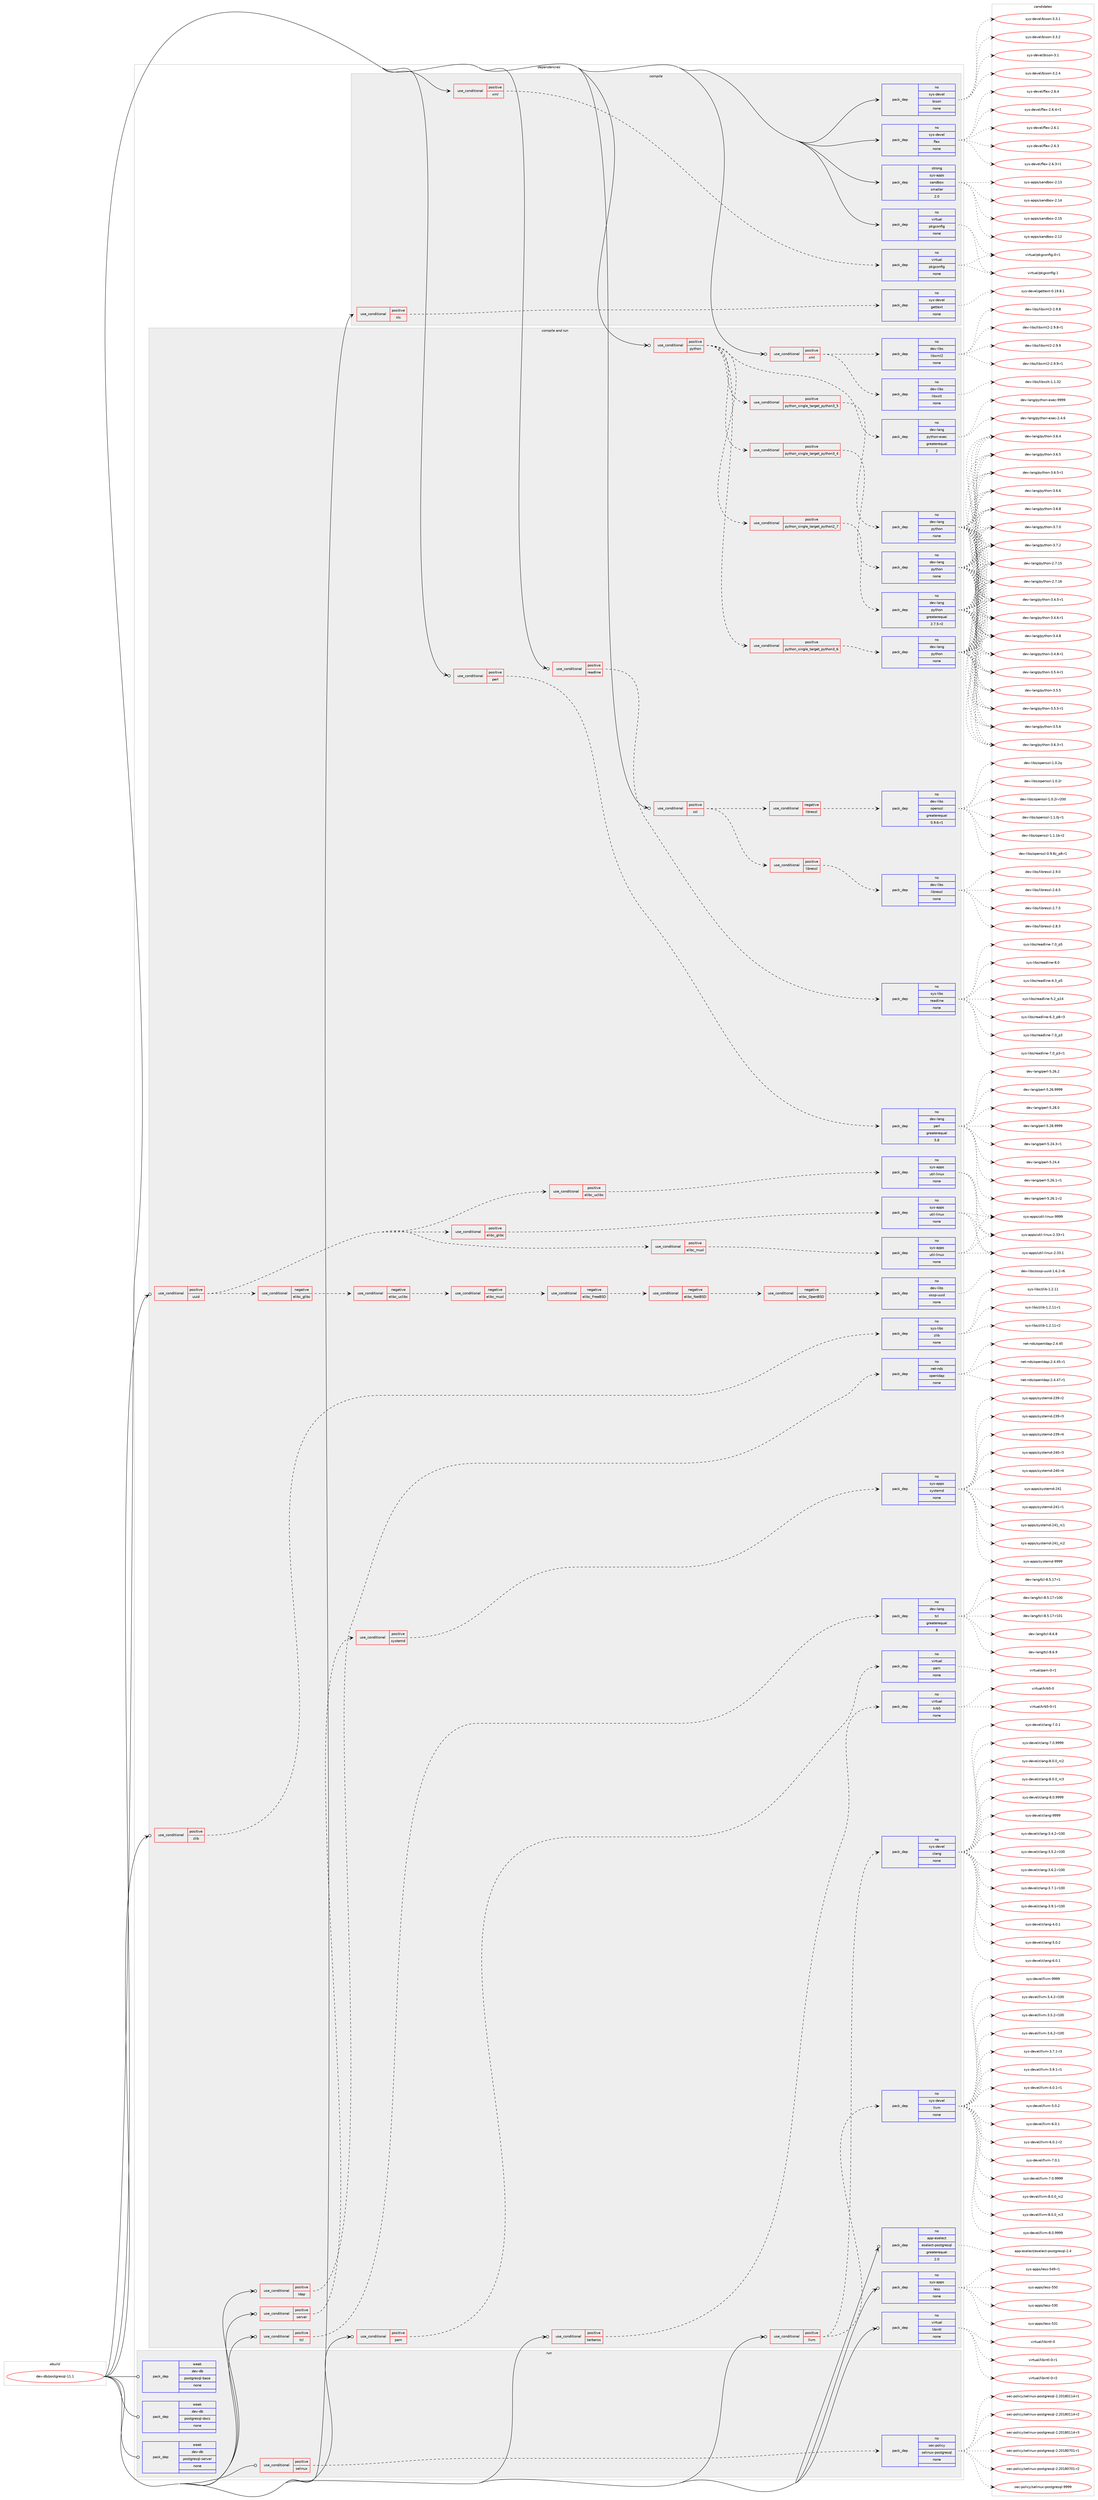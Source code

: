 digraph prolog {

# *************
# Graph options
# *************

newrank=true;
concentrate=true;
compound=true;
graph [rankdir=LR,fontname=Helvetica,fontsize=10,ranksep=1.5];#, ranksep=2.5, nodesep=0.2];
edge  [arrowhead=vee];
node  [fontname=Helvetica,fontsize=10];

# **********
# The ebuild
# **********

subgraph cluster_leftcol {
color=gray;
rank=same;
label=<<i>ebuild</i>>;
id [label="dev-db/postgresql-11.1", color=red, width=4, href="../dev-db/postgresql-11.1.svg"];
}

# ****************
# The dependencies
# ****************

subgraph cluster_midcol {
color=gray;
label=<<i>dependencies</i>>;
subgraph cluster_compile {
fillcolor="#eeeeee";
style=filled;
label=<<i>compile</i>>;
subgraph cond357712 {
dependency1321971 [label=<<TABLE BORDER="0" CELLBORDER="1" CELLSPACING="0" CELLPADDING="4"><TR><TD ROWSPAN="3" CELLPADDING="10">use_conditional</TD></TR><TR><TD>positive</TD></TR><TR><TD>nls</TD></TR></TABLE>>, shape=none, color=red];
subgraph pack943290 {
dependency1321972 [label=<<TABLE BORDER="0" CELLBORDER="1" CELLSPACING="0" CELLPADDING="4" WIDTH="220"><TR><TD ROWSPAN="6" CELLPADDING="30">pack_dep</TD></TR><TR><TD WIDTH="110">no</TD></TR><TR><TD>sys-devel</TD></TR><TR><TD>gettext</TD></TR><TR><TD>none</TD></TR><TR><TD></TD></TR></TABLE>>, shape=none, color=blue];
}
dependency1321971:e -> dependency1321972:w [weight=20,style="dashed",arrowhead="vee"];
}
id:e -> dependency1321971:w [weight=20,style="solid",arrowhead="vee"];
subgraph cond357713 {
dependency1321973 [label=<<TABLE BORDER="0" CELLBORDER="1" CELLSPACING="0" CELLPADDING="4"><TR><TD ROWSPAN="3" CELLPADDING="10">use_conditional</TD></TR><TR><TD>positive</TD></TR><TR><TD>xml</TD></TR></TABLE>>, shape=none, color=red];
subgraph pack943291 {
dependency1321974 [label=<<TABLE BORDER="0" CELLBORDER="1" CELLSPACING="0" CELLPADDING="4" WIDTH="220"><TR><TD ROWSPAN="6" CELLPADDING="30">pack_dep</TD></TR><TR><TD WIDTH="110">no</TD></TR><TR><TD>virtual</TD></TR><TR><TD>pkgconfig</TD></TR><TR><TD>none</TD></TR><TR><TD></TD></TR></TABLE>>, shape=none, color=blue];
}
dependency1321973:e -> dependency1321974:w [weight=20,style="dashed",arrowhead="vee"];
}
id:e -> dependency1321973:w [weight=20,style="solid",arrowhead="vee"];
subgraph pack943292 {
dependency1321975 [label=<<TABLE BORDER="0" CELLBORDER="1" CELLSPACING="0" CELLPADDING="4" WIDTH="220"><TR><TD ROWSPAN="6" CELLPADDING="30">pack_dep</TD></TR><TR><TD WIDTH="110">no</TD></TR><TR><TD>sys-devel</TD></TR><TR><TD>bison</TD></TR><TR><TD>none</TD></TR><TR><TD></TD></TR></TABLE>>, shape=none, color=blue];
}
id:e -> dependency1321975:w [weight=20,style="solid",arrowhead="vee"];
subgraph pack943293 {
dependency1321976 [label=<<TABLE BORDER="0" CELLBORDER="1" CELLSPACING="0" CELLPADDING="4" WIDTH="220"><TR><TD ROWSPAN="6" CELLPADDING="30">pack_dep</TD></TR><TR><TD WIDTH="110">no</TD></TR><TR><TD>sys-devel</TD></TR><TR><TD>flex</TD></TR><TR><TD>none</TD></TR><TR><TD></TD></TR></TABLE>>, shape=none, color=blue];
}
id:e -> dependency1321976:w [weight=20,style="solid",arrowhead="vee"];
subgraph pack943294 {
dependency1321977 [label=<<TABLE BORDER="0" CELLBORDER="1" CELLSPACING="0" CELLPADDING="4" WIDTH="220"><TR><TD ROWSPAN="6" CELLPADDING="30">pack_dep</TD></TR><TR><TD WIDTH="110">no</TD></TR><TR><TD>virtual</TD></TR><TR><TD>pkgconfig</TD></TR><TR><TD>none</TD></TR><TR><TD></TD></TR></TABLE>>, shape=none, color=blue];
}
id:e -> dependency1321977:w [weight=20,style="solid",arrowhead="vee"];
subgraph pack943295 {
dependency1321978 [label=<<TABLE BORDER="0" CELLBORDER="1" CELLSPACING="0" CELLPADDING="4" WIDTH="220"><TR><TD ROWSPAN="6" CELLPADDING="30">pack_dep</TD></TR><TR><TD WIDTH="110">strong</TD></TR><TR><TD>sys-apps</TD></TR><TR><TD>sandbox</TD></TR><TR><TD>smaller</TD></TR><TR><TD>2.0</TD></TR></TABLE>>, shape=none, color=blue];
}
id:e -> dependency1321978:w [weight=20,style="solid",arrowhead="vee"];
}
subgraph cluster_compileandrun {
fillcolor="#eeeeee";
style=filled;
label=<<i>compile and run</i>>;
subgraph cond357714 {
dependency1321979 [label=<<TABLE BORDER="0" CELLBORDER="1" CELLSPACING="0" CELLPADDING="4"><TR><TD ROWSPAN="3" CELLPADDING="10">use_conditional</TD></TR><TR><TD>positive</TD></TR><TR><TD>kerberos</TD></TR></TABLE>>, shape=none, color=red];
subgraph pack943296 {
dependency1321980 [label=<<TABLE BORDER="0" CELLBORDER="1" CELLSPACING="0" CELLPADDING="4" WIDTH="220"><TR><TD ROWSPAN="6" CELLPADDING="30">pack_dep</TD></TR><TR><TD WIDTH="110">no</TD></TR><TR><TD>virtual</TD></TR><TR><TD>krb5</TD></TR><TR><TD>none</TD></TR><TR><TD></TD></TR></TABLE>>, shape=none, color=blue];
}
dependency1321979:e -> dependency1321980:w [weight=20,style="dashed",arrowhead="vee"];
}
id:e -> dependency1321979:w [weight=20,style="solid",arrowhead="odotvee"];
subgraph cond357715 {
dependency1321981 [label=<<TABLE BORDER="0" CELLBORDER="1" CELLSPACING="0" CELLPADDING="4"><TR><TD ROWSPAN="3" CELLPADDING="10">use_conditional</TD></TR><TR><TD>positive</TD></TR><TR><TD>ldap</TD></TR></TABLE>>, shape=none, color=red];
subgraph pack943297 {
dependency1321982 [label=<<TABLE BORDER="0" CELLBORDER="1" CELLSPACING="0" CELLPADDING="4" WIDTH="220"><TR><TD ROWSPAN="6" CELLPADDING="30">pack_dep</TD></TR><TR><TD WIDTH="110">no</TD></TR><TR><TD>net-nds</TD></TR><TR><TD>openldap</TD></TR><TR><TD>none</TD></TR><TR><TD></TD></TR></TABLE>>, shape=none, color=blue];
}
dependency1321981:e -> dependency1321982:w [weight=20,style="dashed",arrowhead="vee"];
}
id:e -> dependency1321981:w [weight=20,style="solid",arrowhead="odotvee"];
subgraph cond357716 {
dependency1321983 [label=<<TABLE BORDER="0" CELLBORDER="1" CELLSPACING="0" CELLPADDING="4"><TR><TD ROWSPAN="3" CELLPADDING="10">use_conditional</TD></TR><TR><TD>positive</TD></TR><TR><TD>llvm</TD></TR></TABLE>>, shape=none, color=red];
subgraph pack943298 {
dependency1321984 [label=<<TABLE BORDER="0" CELLBORDER="1" CELLSPACING="0" CELLPADDING="4" WIDTH="220"><TR><TD ROWSPAN="6" CELLPADDING="30">pack_dep</TD></TR><TR><TD WIDTH="110">no</TD></TR><TR><TD>sys-devel</TD></TR><TR><TD>llvm</TD></TR><TR><TD>none</TD></TR><TR><TD></TD></TR></TABLE>>, shape=none, color=blue];
}
dependency1321983:e -> dependency1321984:w [weight=20,style="dashed",arrowhead="vee"];
subgraph pack943299 {
dependency1321985 [label=<<TABLE BORDER="0" CELLBORDER="1" CELLSPACING="0" CELLPADDING="4" WIDTH="220"><TR><TD ROWSPAN="6" CELLPADDING="30">pack_dep</TD></TR><TR><TD WIDTH="110">no</TD></TR><TR><TD>sys-devel</TD></TR><TR><TD>clang</TD></TR><TR><TD>none</TD></TR><TR><TD></TD></TR></TABLE>>, shape=none, color=blue];
}
dependency1321983:e -> dependency1321985:w [weight=20,style="dashed",arrowhead="vee"];
}
id:e -> dependency1321983:w [weight=20,style="solid",arrowhead="odotvee"];
subgraph cond357717 {
dependency1321986 [label=<<TABLE BORDER="0" CELLBORDER="1" CELLSPACING="0" CELLPADDING="4"><TR><TD ROWSPAN="3" CELLPADDING="10">use_conditional</TD></TR><TR><TD>positive</TD></TR><TR><TD>pam</TD></TR></TABLE>>, shape=none, color=red];
subgraph pack943300 {
dependency1321987 [label=<<TABLE BORDER="0" CELLBORDER="1" CELLSPACING="0" CELLPADDING="4" WIDTH="220"><TR><TD ROWSPAN="6" CELLPADDING="30">pack_dep</TD></TR><TR><TD WIDTH="110">no</TD></TR><TR><TD>virtual</TD></TR><TR><TD>pam</TD></TR><TR><TD>none</TD></TR><TR><TD></TD></TR></TABLE>>, shape=none, color=blue];
}
dependency1321986:e -> dependency1321987:w [weight=20,style="dashed",arrowhead="vee"];
}
id:e -> dependency1321986:w [weight=20,style="solid",arrowhead="odotvee"];
subgraph cond357718 {
dependency1321988 [label=<<TABLE BORDER="0" CELLBORDER="1" CELLSPACING="0" CELLPADDING="4"><TR><TD ROWSPAN="3" CELLPADDING="10">use_conditional</TD></TR><TR><TD>positive</TD></TR><TR><TD>perl</TD></TR></TABLE>>, shape=none, color=red];
subgraph pack943301 {
dependency1321989 [label=<<TABLE BORDER="0" CELLBORDER="1" CELLSPACING="0" CELLPADDING="4" WIDTH="220"><TR><TD ROWSPAN="6" CELLPADDING="30">pack_dep</TD></TR><TR><TD WIDTH="110">no</TD></TR><TR><TD>dev-lang</TD></TR><TR><TD>perl</TD></TR><TR><TD>greaterequal</TD></TR><TR><TD>5.8</TD></TR></TABLE>>, shape=none, color=blue];
}
dependency1321988:e -> dependency1321989:w [weight=20,style="dashed",arrowhead="vee"];
}
id:e -> dependency1321988:w [weight=20,style="solid",arrowhead="odotvee"];
subgraph cond357719 {
dependency1321990 [label=<<TABLE BORDER="0" CELLBORDER="1" CELLSPACING="0" CELLPADDING="4"><TR><TD ROWSPAN="3" CELLPADDING="10">use_conditional</TD></TR><TR><TD>positive</TD></TR><TR><TD>python</TD></TR></TABLE>>, shape=none, color=red];
subgraph cond357720 {
dependency1321991 [label=<<TABLE BORDER="0" CELLBORDER="1" CELLSPACING="0" CELLPADDING="4"><TR><TD ROWSPAN="3" CELLPADDING="10">use_conditional</TD></TR><TR><TD>positive</TD></TR><TR><TD>python_single_target_python2_7</TD></TR></TABLE>>, shape=none, color=red];
subgraph pack943302 {
dependency1321992 [label=<<TABLE BORDER="0" CELLBORDER="1" CELLSPACING="0" CELLPADDING="4" WIDTH="220"><TR><TD ROWSPAN="6" CELLPADDING="30">pack_dep</TD></TR><TR><TD WIDTH="110">no</TD></TR><TR><TD>dev-lang</TD></TR><TR><TD>python</TD></TR><TR><TD>greaterequal</TD></TR><TR><TD>2.7.5-r2</TD></TR></TABLE>>, shape=none, color=blue];
}
dependency1321991:e -> dependency1321992:w [weight=20,style="dashed",arrowhead="vee"];
}
dependency1321990:e -> dependency1321991:w [weight=20,style="dashed",arrowhead="vee"];
subgraph cond357721 {
dependency1321993 [label=<<TABLE BORDER="0" CELLBORDER="1" CELLSPACING="0" CELLPADDING="4"><TR><TD ROWSPAN="3" CELLPADDING="10">use_conditional</TD></TR><TR><TD>positive</TD></TR><TR><TD>python_single_target_python3_4</TD></TR></TABLE>>, shape=none, color=red];
subgraph pack943303 {
dependency1321994 [label=<<TABLE BORDER="0" CELLBORDER="1" CELLSPACING="0" CELLPADDING="4" WIDTH="220"><TR><TD ROWSPAN="6" CELLPADDING="30">pack_dep</TD></TR><TR><TD WIDTH="110">no</TD></TR><TR><TD>dev-lang</TD></TR><TR><TD>python</TD></TR><TR><TD>none</TD></TR><TR><TD></TD></TR></TABLE>>, shape=none, color=blue];
}
dependency1321993:e -> dependency1321994:w [weight=20,style="dashed",arrowhead="vee"];
}
dependency1321990:e -> dependency1321993:w [weight=20,style="dashed",arrowhead="vee"];
subgraph cond357722 {
dependency1321995 [label=<<TABLE BORDER="0" CELLBORDER="1" CELLSPACING="0" CELLPADDING="4"><TR><TD ROWSPAN="3" CELLPADDING="10">use_conditional</TD></TR><TR><TD>positive</TD></TR><TR><TD>python_single_target_python3_5</TD></TR></TABLE>>, shape=none, color=red];
subgraph pack943304 {
dependency1321996 [label=<<TABLE BORDER="0" CELLBORDER="1" CELLSPACING="0" CELLPADDING="4" WIDTH="220"><TR><TD ROWSPAN="6" CELLPADDING="30">pack_dep</TD></TR><TR><TD WIDTH="110">no</TD></TR><TR><TD>dev-lang</TD></TR><TR><TD>python</TD></TR><TR><TD>none</TD></TR><TR><TD></TD></TR></TABLE>>, shape=none, color=blue];
}
dependency1321995:e -> dependency1321996:w [weight=20,style="dashed",arrowhead="vee"];
}
dependency1321990:e -> dependency1321995:w [weight=20,style="dashed",arrowhead="vee"];
subgraph cond357723 {
dependency1321997 [label=<<TABLE BORDER="0" CELLBORDER="1" CELLSPACING="0" CELLPADDING="4"><TR><TD ROWSPAN="3" CELLPADDING="10">use_conditional</TD></TR><TR><TD>positive</TD></TR><TR><TD>python_single_target_python3_6</TD></TR></TABLE>>, shape=none, color=red];
subgraph pack943305 {
dependency1321998 [label=<<TABLE BORDER="0" CELLBORDER="1" CELLSPACING="0" CELLPADDING="4" WIDTH="220"><TR><TD ROWSPAN="6" CELLPADDING="30">pack_dep</TD></TR><TR><TD WIDTH="110">no</TD></TR><TR><TD>dev-lang</TD></TR><TR><TD>python</TD></TR><TR><TD>none</TD></TR><TR><TD></TD></TR></TABLE>>, shape=none, color=blue];
}
dependency1321997:e -> dependency1321998:w [weight=20,style="dashed",arrowhead="vee"];
}
dependency1321990:e -> dependency1321997:w [weight=20,style="dashed",arrowhead="vee"];
subgraph pack943306 {
dependency1321999 [label=<<TABLE BORDER="0" CELLBORDER="1" CELLSPACING="0" CELLPADDING="4" WIDTH="220"><TR><TD ROWSPAN="6" CELLPADDING="30">pack_dep</TD></TR><TR><TD WIDTH="110">no</TD></TR><TR><TD>dev-lang</TD></TR><TR><TD>python-exec</TD></TR><TR><TD>greaterequal</TD></TR><TR><TD>2</TD></TR></TABLE>>, shape=none, color=blue];
}
dependency1321990:e -> dependency1321999:w [weight=20,style="dashed",arrowhead="vee"];
}
id:e -> dependency1321990:w [weight=20,style="solid",arrowhead="odotvee"];
subgraph cond357724 {
dependency1322000 [label=<<TABLE BORDER="0" CELLBORDER="1" CELLSPACING="0" CELLPADDING="4"><TR><TD ROWSPAN="3" CELLPADDING="10">use_conditional</TD></TR><TR><TD>positive</TD></TR><TR><TD>readline</TD></TR></TABLE>>, shape=none, color=red];
subgraph pack943307 {
dependency1322001 [label=<<TABLE BORDER="0" CELLBORDER="1" CELLSPACING="0" CELLPADDING="4" WIDTH="220"><TR><TD ROWSPAN="6" CELLPADDING="30">pack_dep</TD></TR><TR><TD WIDTH="110">no</TD></TR><TR><TD>sys-libs</TD></TR><TR><TD>readline</TD></TR><TR><TD>none</TD></TR><TR><TD></TD></TR></TABLE>>, shape=none, color=blue];
}
dependency1322000:e -> dependency1322001:w [weight=20,style="dashed",arrowhead="vee"];
}
id:e -> dependency1322000:w [weight=20,style="solid",arrowhead="odotvee"];
subgraph cond357725 {
dependency1322002 [label=<<TABLE BORDER="0" CELLBORDER="1" CELLSPACING="0" CELLPADDING="4"><TR><TD ROWSPAN="3" CELLPADDING="10">use_conditional</TD></TR><TR><TD>positive</TD></TR><TR><TD>server</TD></TR></TABLE>>, shape=none, color=red];
subgraph cond357726 {
dependency1322003 [label=<<TABLE BORDER="0" CELLBORDER="1" CELLSPACING="0" CELLPADDING="4"><TR><TD ROWSPAN="3" CELLPADDING="10">use_conditional</TD></TR><TR><TD>positive</TD></TR><TR><TD>systemd</TD></TR></TABLE>>, shape=none, color=red];
subgraph pack943308 {
dependency1322004 [label=<<TABLE BORDER="0" CELLBORDER="1" CELLSPACING="0" CELLPADDING="4" WIDTH="220"><TR><TD ROWSPAN="6" CELLPADDING="30">pack_dep</TD></TR><TR><TD WIDTH="110">no</TD></TR><TR><TD>sys-apps</TD></TR><TR><TD>systemd</TD></TR><TR><TD>none</TD></TR><TR><TD></TD></TR></TABLE>>, shape=none, color=blue];
}
dependency1322003:e -> dependency1322004:w [weight=20,style="dashed",arrowhead="vee"];
}
dependency1322002:e -> dependency1322003:w [weight=20,style="dashed",arrowhead="vee"];
}
id:e -> dependency1322002:w [weight=20,style="solid",arrowhead="odotvee"];
subgraph cond357727 {
dependency1322005 [label=<<TABLE BORDER="0" CELLBORDER="1" CELLSPACING="0" CELLPADDING="4"><TR><TD ROWSPAN="3" CELLPADDING="10">use_conditional</TD></TR><TR><TD>positive</TD></TR><TR><TD>ssl</TD></TR></TABLE>>, shape=none, color=red];
subgraph cond357728 {
dependency1322006 [label=<<TABLE BORDER="0" CELLBORDER="1" CELLSPACING="0" CELLPADDING="4"><TR><TD ROWSPAN="3" CELLPADDING="10">use_conditional</TD></TR><TR><TD>negative</TD></TR><TR><TD>libressl</TD></TR></TABLE>>, shape=none, color=red];
subgraph pack943309 {
dependency1322007 [label=<<TABLE BORDER="0" CELLBORDER="1" CELLSPACING="0" CELLPADDING="4" WIDTH="220"><TR><TD ROWSPAN="6" CELLPADDING="30">pack_dep</TD></TR><TR><TD WIDTH="110">no</TD></TR><TR><TD>dev-libs</TD></TR><TR><TD>openssl</TD></TR><TR><TD>greaterequal</TD></TR><TR><TD>0.9.6-r1</TD></TR></TABLE>>, shape=none, color=blue];
}
dependency1322006:e -> dependency1322007:w [weight=20,style="dashed",arrowhead="vee"];
}
dependency1322005:e -> dependency1322006:w [weight=20,style="dashed",arrowhead="vee"];
subgraph cond357729 {
dependency1322008 [label=<<TABLE BORDER="0" CELLBORDER="1" CELLSPACING="0" CELLPADDING="4"><TR><TD ROWSPAN="3" CELLPADDING="10">use_conditional</TD></TR><TR><TD>positive</TD></TR><TR><TD>libressl</TD></TR></TABLE>>, shape=none, color=red];
subgraph pack943310 {
dependency1322009 [label=<<TABLE BORDER="0" CELLBORDER="1" CELLSPACING="0" CELLPADDING="4" WIDTH="220"><TR><TD ROWSPAN="6" CELLPADDING="30">pack_dep</TD></TR><TR><TD WIDTH="110">no</TD></TR><TR><TD>dev-libs</TD></TR><TR><TD>libressl</TD></TR><TR><TD>none</TD></TR><TR><TD></TD></TR></TABLE>>, shape=none, color=blue];
}
dependency1322008:e -> dependency1322009:w [weight=20,style="dashed",arrowhead="vee"];
}
dependency1322005:e -> dependency1322008:w [weight=20,style="dashed",arrowhead="vee"];
}
id:e -> dependency1322005:w [weight=20,style="solid",arrowhead="odotvee"];
subgraph cond357730 {
dependency1322010 [label=<<TABLE BORDER="0" CELLBORDER="1" CELLSPACING="0" CELLPADDING="4"><TR><TD ROWSPAN="3" CELLPADDING="10">use_conditional</TD></TR><TR><TD>positive</TD></TR><TR><TD>tcl</TD></TR></TABLE>>, shape=none, color=red];
subgraph pack943311 {
dependency1322011 [label=<<TABLE BORDER="0" CELLBORDER="1" CELLSPACING="0" CELLPADDING="4" WIDTH="220"><TR><TD ROWSPAN="6" CELLPADDING="30">pack_dep</TD></TR><TR><TD WIDTH="110">no</TD></TR><TR><TD>dev-lang</TD></TR><TR><TD>tcl</TD></TR><TR><TD>greaterequal</TD></TR><TR><TD>8</TD></TR></TABLE>>, shape=none, color=blue];
}
dependency1322010:e -> dependency1322011:w [weight=20,style="dashed",arrowhead="vee"];
}
id:e -> dependency1322010:w [weight=20,style="solid",arrowhead="odotvee"];
subgraph cond357731 {
dependency1322012 [label=<<TABLE BORDER="0" CELLBORDER="1" CELLSPACING="0" CELLPADDING="4"><TR><TD ROWSPAN="3" CELLPADDING="10">use_conditional</TD></TR><TR><TD>positive</TD></TR><TR><TD>uuid</TD></TR></TABLE>>, shape=none, color=red];
subgraph cond357732 {
dependency1322013 [label=<<TABLE BORDER="0" CELLBORDER="1" CELLSPACING="0" CELLPADDING="4"><TR><TD ROWSPAN="3" CELLPADDING="10">use_conditional</TD></TR><TR><TD>positive</TD></TR><TR><TD>elibc_glibc</TD></TR></TABLE>>, shape=none, color=red];
subgraph pack943312 {
dependency1322014 [label=<<TABLE BORDER="0" CELLBORDER="1" CELLSPACING="0" CELLPADDING="4" WIDTH="220"><TR><TD ROWSPAN="6" CELLPADDING="30">pack_dep</TD></TR><TR><TD WIDTH="110">no</TD></TR><TR><TD>sys-apps</TD></TR><TR><TD>util-linux</TD></TR><TR><TD>none</TD></TR><TR><TD></TD></TR></TABLE>>, shape=none, color=blue];
}
dependency1322013:e -> dependency1322014:w [weight=20,style="dashed",arrowhead="vee"];
}
dependency1322012:e -> dependency1322013:w [weight=20,style="dashed",arrowhead="vee"];
subgraph cond357733 {
dependency1322015 [label=<<TABLE BORDER="0" CELLBORDER="1" CELLSPACING="0" CELLPADDING="4"><TR><TD ROWSPAN="3" CELLPADDING="10">use_conditional</TD></TR><TR><TD>positive</TD></TR><TR><TD>elibc_uclibc</TD></TR></TABLE>>, shape=none, color=red];
subgraph pack943313 {
dependency1322016 [label=<<TABLE BORDER="0" CELLBORDER="1" CELLSPACING="0" CELLPADDING="4" WIDTH="220"><TR><TD ROWSPAN="6" CELLPADDING="30">pack_dep</TD></TR><TR><TD WIDTH="110">no</TD></TR><TR><TD>sys-apps</TD></TR><TR><TD>util-linux</TD></TR><TR><TD>none</TD></TR><TR><TD></TD></TR></TABLE>>, shape=none, color=blue];
}
dependency1322015:e -> dependency1322016:w [weight=20,style="dashed",arrowhead="vee"];
}
dependency1322012:e -> dependency1322015:w [weight=20,style="dashed",arrowhead="vee"];
subgraph cond357734 {
dependency1322017 [label=<<TABLE BORDER="0" CELLBORDER="1" CELLSPACING="0" CELLPADDING="4"><TR><TD ROWSPAN="3" CELLPADDING="10">use_conditional</TD></TR><TR><TD>positive</TD></TR><TR><TD>elibc_musl</TD></TR></TABLE>>, shape=none, color=red];
subgraph pack943314 {
dependency1322018 [label=<<TABLE BORDER="0" CELLBORDER="1" CELLSPACING="0" CELLPADDING="4" WIDTH="220"><TR><TD ROWSPAN="6" CELLPADDING="30">pack_dep</TD></TR><TR><TD WIDTH="110">no</TD></TR><TR><TD>sys-apps</TD></TR><TR><TD>util-linux</TD></TR><TR><TD>none</TD></TR><TR><TD></TD></TR></TABLE>>, shape=none, color=blue];
}
dependency1322017:e -> dependency1322018:w [weight=20,style="dashed",arrowhead="vee"];
}
dependency1322012:e -> dependency1322017:w [weight=20,style="dashed",arrowhead="vee"];
subgraph cond357735 {
dependency1322019 [label=<<TABLE BORDER="0" CELLBORDER="1" CELLSPACING="0" CELLPADDING="4"><TR><TD ROWSPAN="3" CELLPADDING="10">use_conditional</TD></TR><TR><TD>negative</TD></TR><TR><TD>elibc_glibc</TD></TR></TABLE>>, shape=none, color=red];
subgraph cond357736 {
dependency1322020 [label=<<TABLE BORDER="0" CELLBORDER="1" CELLSPACING="0" CELLPADDING="4"><TR><TD ROWSPAN="3" CELLPADDING="10">use_conditional</TD></TR><TR><TD>negative</TD></TR><TR><TD>elibc_uclibc</TD></TR></TABLE>>, shape=none, color=red];
subgraph cond357737 {
dependency1322021 [label=<<TABLE BORDER="0" CELLBORDER="1" CELLSPACING="0" CELLPADDING="4"><TR><TD ROWSPAN="3" CELLPADDING="10">use_conditional</TD></TR><TR><TD>negative</TD></TR><TR><TD>elibc_musl</TD></TR></TABLE>>, shape=none, color=red];
subgraph cond357738 {
dependency1322022 [label=<<TABLE BORDER="0" CELLBORDER="1" CELLSPACING="0" CELLPADDING="4"><TR><TD ROWSPAN="3" CELLPADDING="10">use_conditional</TD></TR><TR><TD>negative</TD></TR><TR><TD>elibc_FreeBSD</TD></TR></TABLE>>, shape=none, color=red];
subgraph cond357739 {
dependency1322023 [label=<<TABLE BORDER="0" CELLBORDER="1" CELLSPACING="0" CELLPADDING="4"><TR><TD ROWSPAN="3" CELLPADDING="10">use_conditional</TD></TR><TR><TD>negative</TD></TR><TR><TD>elibc_NetBSD</TD></TR></TABLE>>, shape=none, color=red];
subgraph cond357740 {
dependency1322024 [label=<<TABLE BORDER="0" CELLBORDER="1" CELLSPACING="0" CELLPADDING="4"><TR><TD ROWSPAN="3" CELLPADDING="10">use_conditional</TD></TR><TR><TD>negative</TD></TR><TR><TD>elibc_OpenBSD</TD></TR></TABLE>>, shape=none, color=red];
subgraph pack943315 {
dependency1322025 [label=<<TABLE BORDER="0" CELLBORDER="1" CELLSPACING="0" CELLPADDING="4" WIDTH="220"><TR><TD ROWSPAN="6" CELLPADDING="30">pack_dep</TD></TR><TR><TD WIDTH="110">no</TD></TR><TR><TD>dev-libs</TD></TR><TR><TD>ossp-uuid</TD></TR><TR><TD>none</TD></TR><TR><TD></TD></TR></TABLE>>, shape=none, color=blue];
}
dependency1322024:e -> dependency1322025:w [weight=20,style="dashed",arrowhead="vee"];
}
dependency1322023:e -> dependency1322024:w [weight=20,style="dashed",arrowhead="vee"];
}
dependency1322022:e -> dependency1322023:w [weight=20,style="dashed",arrowhead="vee"];
}
dependency1322021:e -> dependency1322022:w [weight=20,style="dashed",arrowhead="vee"];
}
dependency1322020:e -> dependency1322021:w [weight=20,style="dashed",arrowhead="vee"];
}
dependency1322019:e -> dependency1322020:w [weight=20,style="dashed",arrowhead="vee"];
}
dependency1322012:e -> dependency1322019:w [weight=20,style="dashed",arrowhead="vee"];
}
id:e -> dependency1322012:w [weight=20,style="solid",arrowhead="odotvee"];
subgraph cond357741 {
dependency1322026 [label=<<TABLE BORDER="0" CELLBORDER="1" CELLSPACING="0" CELLPADDING="4"><TR><TD ROWSPAN="3" CELLPADDING="10">use_conditional</TD></TR><TR><TD>positive</TD></TR><TR><TD>xml</TD></TR></TABLE>>, shape=none, color=red];
subgraph pack943316 {
dependency1322027 [label=<<TABLE BORDER="0" CELLBORDER="1" CELLSPACING="0" CELLPADDING="4" WIDTH="220"><TR><TD ROWSPAN="6" CELLPADDING="30">pack_dep</TD></TR><TR><TD WIDTH="110">no</TD></TR><TR><TD>dev-libs</TD></TR><TR><TD>libxml2</TD></TR><TR><TD>none</TD></TR><TR><TD></TD></TR></TABLE>>, shape=none, color=blue];
}
dependency1322026:e -> dependency1322027:w [weight=20,style="dashed",arrowhead="vee"];
subgraph pack943317 {
dependency1322028 [label=<<TABLE BORDER="0" CELLBORDER="1" CELLSPACING="0" CELLPADDING="4" WIDTH="220"><TR><TD ROWSPAN="6" CELLPADDING="30">pack_dep</TD></TR><TR><TD WIDTH="110">no</TD></TR><TR><TD>dev-libs</TD></TR><TR><TD>libxslt</TD></TR><TR><TD>none</TD></TR><TR><TD></TD></TR></TABLE>>, shape=none, color=blue];
}
dependency1322026:e -> dependency1322028:w [weight=20,style="dashed",arrowhead="vee"];
}
id:e -> dependency1322026:w [weight=20,style="solid",arrowhead="odotvee"];
subgraph cond357742 {
dependency1322029 [label=<<TABLE BORDER="0" CELLBORDER="1" CELLSPACING="0" CELLPADDING="4"><TR><TD ROWSPAN="3" CELLPADDING="10">use_conditional</TD></TR><TR><TD>positive</TD></TR><TR><TD>zlib</TD></TR></TABLE>>, shape=none, color=red];
subgraph pack943318 {
dependency1322030 [label=<<TABLE BORDER="0" CELLBORDER="1" CELLSPACING="0" CELLPADDING="4" WIDTH="220"><TR><TD ROWSPAN="6" CELLPADDING="30">pack_dep</TD></TR><TR><TD WIDTH="110">no</TD></TR><TR><TD>sys-libs</TD></TR><TR><TD>zlib</TD></TR><TR><TD>none</TD></TR><TR><TD></TD></TR></TABLE>>, shape=none, color=blue];
}
dependency1322029:e -> dependency1322030:w [weight=20,style="dashed",arrowhead="vee"];
}
id:e -> dependency1322029:w [weight=20,style="solid",arrowhead="odotvee"];
subgraph pack943319 {
dependency1322031 [label=<<TABLE BORDER="0" CELLBORDER="1" CELLSPACING="0" CELLPADDING="4" WIDTH="220"><TR><TD ROWSPAN="6" CELLPADDING="30">pack_dep</TD></TR><TR><TD WIDTH="110">no</TD></TR><TR><TD>app-eselect</TD></TR><TR><TD>eselect-postgresql</TD></TR><TR><TD>greaterequal</TD></TR><TR><TD>2.0</TD></TR></TABLE>>, shape=none, color=blue];
}
id:e -> dependency1322031:w [weight=20,style="solid",arrowhead="odotvee"];
subgraph pack943320 {
dependency1322032 [label=<<TABLE BORDER="0" CELLBORDER="1" CELLSPACING="0" CELLPADDING="4" WIDTH="220"><TR><TD ROWSPAN="6" CELLPADDING="30">pack_dep</TD></TR><TR><TD WIDTH="110">no</TD></TR><TR><TD>sys-apps</TD></TR><TR><TD>less</TD></TR><TR><TD>none</TD></TR><TR><TD></TD></TR></TABLE>>, shape=none, color=blue];
}
id:e -> dependency1322032:w [weight=20,style="solid",arrowhead="odotvee"];
subgraph pack943321 {
dependency1322033 [label=<<TABLE BORDER="0" CELLBORDER="1" CELLSPACING="0" CELLPADDING="4" WIDTH="220"><TR><TD ROWSPAN="6" CELLPADDING="30">pack_dep</TD></TR><TR><TD WIDTH="110">no</TD></TR><TR><TD>virtual</TD></TR><TR><TD>libintl</TD></TR><TR><TD>none</TD></TR><TR><TD></TD></TR></TABLE>>, shape=none, color=blue];
}
id:e -> dependency1322033:w [weight=20,style="solid",arrowhead="odotvee"];
}
subgraph cluster_run {
fillcolor="#eeeeee";
style=filled;
label=<<i>run</i>>;
subgraph cond357743 {
dependency1322034 [label=<<TABLE BORDER="0" CELLBORDER="1" CELLSPACING="0" CELLPADDING="4"><TR><TD ROWSPAN="3" CELLPADDING="10">use_conditional</TD></TR><TR><TD>positive</TD></TR><TR><TD>selinux</TD></TR></TABLE>>, shape=none, color=red];
subgraph pack943322 {
dependency1322035 [label=<<TABLE BORDER="0" CELLBORDER="1" CELLSPACING="0" CELLPADDING="4" WIDTH="220"><TR><TD ROWSPAN="6" CELLPADDING="30">pack_dep</TD></TR><TR><TD WIDTH="110">no</TD></TR><TR><TD>sec-policy</TD></TR><TR><TD>selinux-postgresql</TD></TR><TR><TD>none</TD></TR><TR><TD></TD></TR></TABLE>>, shape=none, color=blue];
}
dependency1322034:e -> dependency1322035:w [weight=20,style="dashed",arrowhead="vee"];
}
id:e -> dependency1322034:w [weight=20,style="solid",arrowhead="odot"];
subgraph pack943323 {
dependency1322036 [label=<<TABLE BORDER="0" CELLBORDER="1" CELLSPACING="0" CELLPADDING="4" WIDTH="220"><TR><TD ROWSPAN="6" CELLPADDING="30">pack_dep</TD></TR><TR><TD WIDTH="110">weak</TD></TR><TR><TD>dev-db</TD></TR><TR><TD>postgresql-base</TD></TR><TR><TD>none</TD></TR><TR><TD></TD></TR></TABLE>>, shape=none, color=blue];
}
id:e -> dependency1322036:w [weight=20,style="solid",arrowhead="odot"];
subgraph pack943324 {
dependency1322037 [label=<<TABLE BORDER="0" CELLBORDER="1" CELLSPACING="0" CELLPADDING="4" WIDTH="220"><TR><TD ROWSPAN="6" CELLPADDING="30">pack_dep</TD></TR><TR><TD WIDTH="110">weak</TD></TR><TR><TD>dev-db</TD></TR><TR><TD>postgresql-docs</TD></TR><TR><TD>none</TD></TR><TR><TD></TD></TR></TABLE>>, shape=none, color=blue];
}
id:e -> dependency1322037:w [weight=20,style="solid",arrowhead="odot"];
subgraph pack943325 {
dependency1322038 [label=<<TABLE BORDER="0" CELLBORDER="1" CELLSPACING="0" CELLPADDING="4" WIDTH="220"><TR><TD ROWSPAN="6" CELLPADDING="30">pack_dep</TD></TR><TR><TD WIDTH="110">weak</TD></TR><TR><TD>dev-db</TD></TR><TR><TD>postgresql-server</TD></TR><TR><TD>none</TD></TR><TR><TD></TD></TR></TABLE>>, shape=none, color=blue];
}
id:e -> dependency1322038:w [weight=20,style="solid",arrowhead="odot"];
}
}

# **************
# The candidates
# **************

subgraph cluster_choices {
rank=same;
color=gray;
label=<<i>candidates</i>>;

subgraph choice943290 {
color=black;
nodesep=1;
choice1151211154510010111810110847103101116116101120116454846495746564649 [label="sys-devel/gettext-0.19.8.1", color=red, width=4,href="../sys-devel/gettext-0.19.8.1.svg"];
dependency1321972:e -> choice1151211154510010111810110847103101116116101120116454846495746564649:w [style=dotted,weight="100"];
}
subgraph choice943291 {
color=black;
nodesep=1;
choice11810511411611797108471121071039911111010210510345484511449 [label="virtual/pkgconfig-0-r1", color=red, width=4,href="../virtual/pkgconfig-0-r1.svg"];
choice1181051141161179710847112107103991111101021051034549 [label="virtual/pkgconfig-1", color=red, width=4,href="../virtual/pkgconfig-1.svg"];
dependency1321974:e -> choice11810511411611797108471121071039911111010210510345484511449:w [style=dotted,weight="100"];
dependency1321974:e -> choice1181051141161179710847112107103991111101021051034549:w [style=dotted,weight="100"];
}
subgraph choice943292 {
color=black;
nodesep=1;
choice11512111545100101118101108479810511511111045514649 [label="sys-devel/bison-3.1", color=red, width=4,href="../sys-devel/bison-3.1.svg"];
choice115121115451001011181011084798105115111110455146504652 [label="sys-devel/bison-3.2.4", color=red, width=4,href="../sys-devel/bison-3.2.4.svg"];
choice115121115451001011181011084798105115111110455146514649 [label="sys-devel/bison-3.3.1", color=red, width=4,href="../sys-devel/bison-3.3.1.svg"];
choice115121115451001011181011084798105115111110455146514650 [label="sys-devel/bison-3.3.2", color=red, width=4,href="../sys-devel/bison-3.3.2.svg"];
dependency1321975:e -> choice11512111545100101118101108479810511511111045514649:w [style=dotted,weight="100"];
dependency1321975:e -> choice115121115451001011181011084798105115111110455146504652:w [style=dotted,weight="100"];
dependency1321975:e -> choice115121115451001011181011084798105115111110455146514649:w [style=dotted,weight="100"];
dependency1321975:e -> choice115121115451001011181011084798105115111110455146514650:w [style=dotted,weight="100"];
}
subgraph choice943293 {
color=black;
nodesep=1;
choice1151211154510010111810110847102108101120455046544649 [label="sys-devel/flex-2.6.1", color=red, width=4,href="../sys-devel/flex-2.6.1.svg"];
choice1151211154510010111810110847102108101120455046544651 [label="sys-devel/flex-2.6.3", color=red, width=4,href="../sys-devel/flex-2.6.3.svg"];
choice11512111545100101118101108471021081011204550465446514511449 [label="sys-devel/flex-2.6.3-r1", color=red, width=4,href="../sys-devel/flex-2.6.3-r1.svg"];
choice1151211154510010111810110847102108101120455046544652 [label="sys-devel/flex-2.6.4", color=red, width=4,href="../sys-devel/flex-2.6.4.svg"];
choice11512111545100101118101108471021081011204550465446524511449 [label="sys-devel/flex-2.6.4-r1", color=red, width=4,href="../sys-devel/flex-2.6.4-r1.svg"];
dependency1321976:e -> choice1151211154510010111810110847102108101120455046544649:w [style=dotted,weight="100"];
dependency1321976:e -> choice1151211154510010111810110847102108101120455046544651:w [style=dotted,weight="100"];
dependency1321976:e -> choice11512111545100101118101108471021081011204550465446514511449:w [style=dotted,weight="100"];
dependency1321976:e -> choice1151211154510010111810110847102108101120455046544652:w [style=dotted,weight="100"];
dependency1321976:e -> choice11512111545100101118101108471021081011204550465446524511449:w [style=dotted,weight="100"];
}
subgraph choice943294 {
color=black;
nodesep=1;
choice11810511411611797108471121071039911111010210510345484511449 [label="virtual/pkgconfig-0-r1", color=red, width=4,href="../virtual/pkgconfig-0-r1.svg"];
choice1181051141161179710847112107103991111101021051034549 [label="virtual/pkgconfig-1", color=red, width=4,href="../virtual/pkgconfig-1.svg"];
dependency1321977:e -> choice11810511411611797108471121071039911111010210510345484511449:w [style=dotted,weight="100"];
dependency1321977:e -> choice1181051141161179710847112107103991111101021051034549:w [style=dotted,weight="100"];
}
subgraph choice943295 {
color=black;
nodesep=1;
choice11512111545971121121154711597110100981111204550464950 [label="sys-apps/sandbox-2.12", color=red, width=4,href="../sys-apps/sandbox-2.12.svg"];
choice11512111545971121121154711597110100981111204550464951 [label="sys-apps/sandbox-2.13", color=red, width=4,href="../sys-apps/sandbox-2.13.svg"];
choice11512111545971121121154711597110100981111204550464952 [label="sys-apps/sandbox-2.14", color=red, width=4,href="../sys-apps/sandbox-2.14.svg"];
choice11512111545971121121154711597110100981111204550464953 [label="sys-apps/sandbox-2.15", color=red, width=4,href="../sys-apps/sandbox-2.15.svg"];
dependency1321978:e -> choice11512111545971121121154711597110100981111204550464950:w [style=dotted,weight="100"];
dependency1321978:e -> choice11512111545971121121154711597110100981111204550464951:w [style=dotted,weight="100"];
dependency1321978:e -> choice11512111545971121121154711597110100981111204550464952:w [style=dotted,weight="100"];
dependency1321978:e -> choice11512111545971121121154711597110100981111204550464953:w [style=dotted,weight="100"];
}
subgraph choice943296 {
color=black;
nodesep=1;
choice118105114116117971084710711498534548 [label="virtual/krb5-0", color=red, width=4,href="../virtual/krb5-0.svg"];
choice1181051141161179710847107114985345484511449 [label="virtual/krb5-0-r1", color=red, width=4,href="../virtual/krb5-0-r1.svg"];
dependency1321980:e -> choice118105114116117971084710711498534548:w [style=dotted,weight="100"];
dependency1321980:e -> choice1181051141161179710847107114985345484511449:w [style=dotted,weight="100"];
}
subgraph choice943297 {
color=black;
nodesep=1;
choice11010111645110100115471111121011101081009711245504652465253 [label="net-nds/openldap-2.4.45", color=red, width=4,href="../net-nds/openldap-2.4.45.svg"];
choice110101116451101001154711111210111010810097112455046524652534511449 [label="net-nds/openldap-2.4.45-r1", color=red, width=4,href="../net-nds/openldap-2.4.45-r1.svg"];
choice110101116451101001154711111210111010810097112455046524652554511449 [label="net-nds/openldap-2.4.47-r1", color=red, width=4,href="../net-nds/openldap-2.4.47-r1.svg"];
dependency1321982:e -> choice11010111645110100115471111121011101081009711245504652465253:w [style=dotted,weight="100"];
dependency1321982:e -> choice110101116451101001154711111210111010810097112455046524652534511449:w [style=dotted,weight="100"];
dependency1321982:e -> choice110101116451101001154711111210111010810097112455046524652554511449:w [style=dotted,weight="100"];
}
subgraph choice943298 {
color=black;
nodesep=1;
choice115121115451001011181011084710810811810945514652465045114494848 [label="sys-devel/llvm-3.4.2-r100", color=red, width=4,href="../sys-devel/llvm-3.4.2-r100.svg"];
choice115121115451001011181011084710810811810945514653465045114494848 [label="sys-devel/llvm-3.5.2-r100", color=red, width=4,href="../sys-devel/llvm-3.5.2-r100.svg"];
choice115121115451001011181011084710810811810945514654465045114494848 [label="sys-devel/llvm-3.6.2-r100", color=red, width=4,href="../sys-devel/llvm-3.6.2-r100.svg"];
choice11512111545100101118101108471081081181094551465546494511451 [label="sys-devel/llvm-3.7.1-r3", color=red, width=4,href="../sys-devel/llvm-3.7.1-r3.svg"];
choice11512111545100101118101108471081081181094551465746494511449 [label="sys-devel/llvm-3.9.1-r1", color=red, width=4,href="../sys-devel/llvm-3.9.1-r1.svg"];
choice11512111545100101118101108471081081181094552464846494511449 [label="sys-devel/llvm-4.0.1-r1", color=red, width=4,href="../sys-devel/llvm-4.0.1-r1.svg"];
choice1151211154510010111810110847108108118109455346484650 [label="sys-devel/llvm-5.0.2", color=red, width=4,href="../sys-devel/llvm-5.0.2.svg"];
choice1151211154510010111810110847108108118109455446484649 [label="sys-devel/llvm-6.0.1", color=red, width=4,href="../sys-devel/llvm-6.0.1.svg"];
choice11512111545100101118101108471081081181094554464846494511450 [label="sys-devel/llvm-6.0.1-r2", color=red, width=4,href="../sys-devel/llvm-6.0.1-r2.svg"];
choice1151211154510010111810110847108108118109455546484649 [label="sys-devel/llvm-7.0.1", color=red, width=4,href="../sys-devel/llvm-7.0.1.svg"];
choice1151211154510010111810110847108108118109455546484657575757 [label="sys-devel/llvm-7.0.9999", color=red, width=4,href="../sys-devel/llvm-7.0.9999.svg"];
choice1151211154510010111810110847108108118109455646484648951149950 [label="sys-devel/llvm-8.0.0_rc2", color=red, width=4,href="../sys-devel/llvm-8.0.0_rc2.svg"];
choice1151211154510010111810110847108108118109455646484648951149951 [label="sys-devel/llvm-8.0.0_rc3", color=red, width=4,href="../sys-devel/llvm-8.0.0_rc3.svg"];
choice1151211154510010111810110847108108118109455646484657575757 [label="sys-devel/llvm-8.0.9999", color=red, width=4,href="../sys-devel/llvm-8.0.9999.svg"];
choice11512111545100101118101108471081081181094557575757 [label="sys-devel/llvm-9999", color=red, width=4,href="../sys-devel/llvm-9999.svg"];
dependency1321984:e -> choice115121115451001011181011084710810811810945514652465045114494848:w [style=dotted,weight="100"];
dependency1321984:e -> choice115121115451001011181011084710810811810945514653465045114494848:w [style=dotted,weight="100"];
dependency1321984:e -> choice115121115451001011181011084710810811810945514654465045114494848:w [style=dotted,weight="100"];
dependency1321984:e -> choice11512111545100101118101108471081081181094551465546494511451:w [style=dotted,weight="100"];
dependency1321984:e -> choice11512111545100101118101108471081081181094551465746494511449:w [style=dotted,weight="100"];
dependency1321984:e -> choice11512111545100101118101108471081081181094552464846494511449:w [style=dotted,weight="100"];
dependency1321984:e -> choice1151211154510010111810110847108108118109455346484650:w [style=dotted,weight="100"];
dependency1321984:e -> choice1151211154510010111810110847108108118109455446484649:w [style=dotted,weight="100"];
dependency1321984:e -> choice11512111545100101118101108471081081181094554464846494511450:w [style=dotted,weight="100"];
dependency1321984:e -> choice1151211154510010111810110847108108118109455546484649:w [style=dotted,weight="100"];
dependency1321984:e -> choice1151211154510010111810110847108108118109455546484657575757:w [style=dotted,weight="100"];
dependency1321984:e -> choice1151211154510010111810110847108108118109455646484648951149950:w [style=dotted,weight="100"];
dependency1321984:e -> choice1151211154510010111810110847108108118109455646484648951149951:w [style=dotted,weight="100"];
dependency1321984:e -> choice1151211154510010111810110847108108118109455646484657575757:w [style=dotted,weight="100"];
dependency1321984:e -> choice11512111545100101118101108471081081181094557575757:w [style=dotted,weight="100"];
}
subgraph choice943299 {
color=black;
nodesep=1;
choice1151211154510010111810110847991089711010345514652465045114494848 [label="sys-devel/clang-3.4.2-r100", color=red, width=4,href="../sys-devel/clang-3.4.2-r100.svg"];
choice1151211154510010111810110847991089711010345514653465045114494848 [label="sys-devel/clang-3.5.2-r100", color=red, width=4,href="../sys-devel/clang-3.5.2-r100.svg"];
choice1151211154510010111810110847991089711010345514654465045114494848 [label="sys-devel/clang-3.6.2-r100", color=red, width=4,href="../sys-devel/clang-3.6.2-r100.svg"];
choice1151211154510010111810110847991089711010345514655464945114494848 [label="sys-devel/clang-3.7.1-r100", color=red, width=4,href="../sys-devel/clang-3.7.1-r100.svg"];
choice1151211154510010111810110847991089711010345514657464945114494848 [label="sys-devel/clang-3.9.1-r100", color=red, width=4,href="../sys-devel/clang-3.9.1-r100.svg"];
choice11512111545100101118101108479910897110103455246484649 [label="sys-devel/clang-4.0.1", color=red, width=4,href="../sys-devel/clang-4.0.1.svg"];
choice11512111545100101118101108479910897110103455346484650 [label="sys-devel/clang-5.0.2", color=red, width=4,href="../sys-devel/clang-5.0.2.svg"];
choice11512111545100101118101108479910897110103455446484649 [label="sys-devel/clang-6.0.1", color=red, width=4,href="../sys-devel/clang-6.0.1.svg"];
choice11512111545100101118101108479910897110103455546484649 [label="sys-devel/clang-7.0.1", color=red, width=4,href="../sys-devel/clang-7.0.1.svg"];
choice11512111545100101118101108479910897110103455546484657575757 [label="sys-devel/clang-7.0.9999", color=red, width=4,href="../sys-devel/clang-7.0.9999.svg"];
choice11512111545100101118101108479910897110103455646484648951149950 [label="sys-devel/clang-8.0.0_rc2", color=red, width=4,href="../sys-devel/clang-8.0.0_rc2.svg"];
choice11512111545100101118101108479910897110103455646484648951149951 [label="sys-devel/clang-8.0.0_rc3", color=red, width=4,href="../sys-devel/clang-8.0.0_rc3.svg"];
choice11512111545100101118101108479910897110103455646484657575757 [label="sys-devel/clang-8.0.9999", color=red, width=4,href="../sys-devel/clang-8.0.9999.svg"];
choice115121115451001011181011084799108971101034557575757 [label="sys-devel/clang-9999", color=red, width=4,href="../sys-devel/clang-9999.svg"];
dependency1321985:e -> choice1151211154510010111810110847991089711010345514652465045114494848:w [style=dotted,weight="100"];
dependency1321985:e -> choice1151211154510010111810110847991089711010345514653465045114494848:w [style=dotted,weight="100"];
dependency1321985:e -> choice1151211154510010111810110847991089711010345514654465045114494848:w [style=dotted,weight="100"];
dependency1321985:e -> choice1151211154510010111810110847991089711010345514655464945114494848:w [style=dotted,weight="100"];
dependency1321985:e -> choice1151211154510010111810110847991089711010345514657464945114494848:w [style=dotted,weight="100"];
dependency1321985:e -> choice11512111545100101118101108479910897110103455246484649:w [style=dotted,weight="100"];
dependency1321985:e -> choice11512111545100101118101108479910897110103455346484650:w [style=dotted,weight="100"];
dependency1321985:e -> choice11512111545100101118101108479910897110103455446484649:w [style=dotted,weight="100"];
dependency1321985:e -> choice11512111545100101118101108479910897110103455546484649:w [style=dotted,weight="100"];
dependency1321985:e -> choice11512111545100101118101108479910897110103455546484657575757:w [style=dotted,weight="100"];
dependency1321985:e -> choice11512111545100101118101108479910897110103455646484648951149950:w [style=dotted,weight="100"];
dependency1321985:e -> choice11512111545100101118101108479910897110103455646484648951149951:w [style=dotted,weight="100"];
dependency1321985:e -> choice11512111545100101118101108479910897110103455646484657575757:w [style=dotted,weight="100"];
dependency1321985:e -> choice115121115451001011181011084799108971101034557575757:w [style=dotted,weight="100"];
}
subgraph choice943300 {
color=black;
nodesep=1;
choice11810511411611797108471129710945484511449 [label="virtual/pam-0-r1", color=red, width=4,href="../virtual/pam-0-r1.svg"];
dependency1321987:e -> choice11810511411611797108471129710945484511449:w [style=dotted,weight="100"];
}
subgraph choice943301 {
color=black;
nodesep=1;
choice100101118451089711010347112101114108455346505246514511449 [label="dev-lang/perl-5.24.3-r1", color=red, width=4,href="../dev-lang/perl-5.24.3-r1.svg"];
choice10010111845108971101034711210111410845534650524652 [label="dev-lang/perl-5.24.4", color=red, width=4,href="../dev-lang/perl-5.24.4.svg"];
choice100101118451089711010347112101114108455346505446494511449 [label="dev-lang/perl-5.26.1-r1", color=red, width=4,href="../dev-lang/perl-5.26.1-r1.svg"];
choice100101118451089711010347112101114108455346505446494511450 [label="dev-lang/perl-5.26.1-r2", color=red, width=4,href="../dev-lang/perl-5.26.1-r2.svg"];
choice10010111845108971101034711210111410845534650544650 [label="dev-lang/perl-5.26.2", color=red, width=4,href="../dev-lang/perl-5.26.2.svg"];
choice10010111845108971101034711210111410845534650544657575757 [label="dev-lang/perl-5.26.9999", color=red, width=4,href="../dev-lang/perl-5.26.9999.svg"];
choice10010111845108971101034711210111410845534650564648 [label="dev-lang/perl-5.28.0", color=red, width=4,href="../dev-lang/perl-5.28.0.svg"];
choice10010111845108971101034711210111410845534650564657575757 [label="dev-lang/perl-5.28.9999", color=red, width=4,href="../dev-lang/perl-5.28.9999.svg"];
dependency1321989:e -> choice100101118451089711010347112101114108455346505246514511449:w [style=dotted,weight="100"];
dependency1321989:e -> choice10010111845108971101034711210111410845534650524652:w [style=dotted,weight="100"];
dependency1321989:e -> choice100101118451089711010347112101114108455346505446494511449:w [style=dotted,weight="100"];
dependency1321989:e -> choice100101118451089711010347112101114108455346505446494511450:w [style=dotted,weight="100"];
dependency1321989:e -> choice10010111845108971101034711210111410845534650544650:w [style=dotted,weight="100"];
dependency1321989:e -> choice10010111845108971101034711210111410845534650544657575757:w [style=dotted,weight="100"];
dependency1321989:e -> choice10010111845108971101034711210111410845534650564648:w [style=dotted,weight="100"];
dependency1321989:e -> choice10010111845108971101034711210111410845534650564657575757:w [style=dotted,weight="100"];
}
subgraph choice943302 {
color=black;
nodesep=1;
choice10010111845108971101034711212111610411111045504655464953 [label="dev-lang/python-2.7.15", color=red, width=4,href="../dev-lang/python-2.7.15.svg"];
choice10010111845108971101034711212111610411111045504655464954 [label="dev-lang/python-2.7.16", color=red, width=4,href="../dev-lang/python-2.7.16.svg"];
choice1001011184510897110103471121211161041111104551465246534511449 [label="dev-lang/python-3.4.5-r1", color=red, width=4,href="../dev-lang/python-3.4.5-r1.svg"];
choice1001011184510897110103471121211161041111104551465246544511449 [label="dev-lang/python-3.4.6-r1", color=red, width=4,href="../dev-lang/python-3.4.6-r1.svg"];
choice100101118451089711010347112121116104111110455146524656 [label="dev-lang/python-3.4.8", color=red, width=4,href="../dev-lang/python-3.4.8.svg"];
choice1001011184510897110103471121211161041111104551465246564511449 [label="dev-lang/python-3.4.8-r1", color=red, width=4,href="../dev-lang/python-3.4.8-r1.svg"];
choice1001011184510897110103471121211161041111104551465346524511449 [label="dev-lang/python-3.5.4-r1", color=red, width=4,href="../dev-lang/python-3.5.4-r1.svg"];
choice100101118451089711010347112121116104111110455146534653 [label="dev-lang/python-3.5.5", color=red, width=4,href="../dev-lang/python-3.5.5.svg"];
choice1001011184510897110103471121211161041111104551465346534511449 [label="dev-lang/python-3.5.5-r1", color=red, width=4,href="../dev-lang/python-3.5.5-r1.svg"];
choice100101118451089711010347112121116104111110455146534654 [label="dev-lang/python-3.5.6", color=red, width=4,href="../dev-lang/python-3.5.6.svg"];
choice1001011184510897110103471121211161041111104551465446514511449 [label="dev-lang/python-3.6.3-r1", color=red, width=4,href="../dev-lang/python-3.6.3-r1.svg"];
choice100101118451089711010347112121116104111110455146544652 [label="dev-lang/python-3.6.4", color=red, width=4,href="../dev-lang/python-3.6.4.svg"];
choice100101118451089711010347112121116104111110455146544653 [label="dev-lang/python-3.6.5", color=red, width=4,href="../dev-lang/python-3.6.5.svg"];
choice1001011184510897110103471121211161041111104551465446534511449 [label="dev-lang/python-3.6.5-r1", color=red, width=4,href="../dev-lang/python-3.6.5-r1.svg"];
choice100101118451089711010347112121116104111110455146544654 [label="dev-lang/python-3.6.6", color=red, width=4,href="../dev-lang/python-3.6.6.svg"];
choice100101118451089711010347112121116104111110455146544656 [label="dev-lang/python-3.6.8", color=red, width=4,href="../dev-lang/python-3.6.8.svg"];
choice100101118451089711010347112121116104111110455146554648 [label="dev-lang/python-3.7.0", color=red, width=4,href="../dev-lang/python-3.7.0.svg"];
choice100101118451089711010347112121116104111110455146554650 [label="dev-lang/python-3.7.2", color=red, width=4,href="../dev-lang/python-3.7.2.svg"];
dependency1321992:e -> choice10010111845108971101034711212111610411111045504655464953:w [style=dotted,weight="100"];
dependency1321992:e -> choice10010111845108971101034711212111610411111045504655464954:w [style=dotted,weight="100"];
dependency1321992:e -> choice1001011184510897110103471121211161041111104551465246534511449:w [style=dotted,weight="100"];
dependency1321992:e -> choice1001011184510897110103471121211161041111104551465246544511449:w [style=dotted,weight="100"];
dependency1321992:e -> choice100101118451089711010347112121116104111110455146524656:w [style=dotted,weight="100"];
dependency1321992:e -> choice1001011184510897110103471121211161041111104551465246564511449:w [style=dotted,weight="100"];
dependency1321992:e -> choice1001011184510897110103471121211161041111104551465346524511449:w [style=dotted,weight="100"];
dependency1321992:e -> choice100101118451089711010347112121116104111110455146534653:w [style=dotted,weight="100"];
dependency1321992:e -> choice1001011184510897110103471121211161041111104551465346534511449:w [style=dotted,weight="100"];
dependency1321992:e -> choice100101118451089711010347112121116104111110455146534654:w [style=dotted,weight="100"];
dependency1321992:e -> choice1001011184510897110103471121211161041111104551465446514511449:w [style=dotted,weight="100"];
dependency1321992:e -> choice100101118451089711010347112121116104111110455146544652:w [style=dotted,weight="100"];
dependency1321992:e -> choice100101118451089711010347112121116104111110455146544653:w [style=dotted,weight="100"];
dependency1321992:e -> choice1001011184510897110103471121211161041111104551465446534511449:w [style=dotted,weight="100"];
dependency1321992:e -> choice100101118451089711010347112121116104111110455146544654:w [style=dotted,weight="100"];
dependency1321992:e -> choice100101118451089711010347112121116104111110455146544656:w [style=dotted,weight="100"];
dependency1321992:e -> choice100101118451089711010347112121116104111110455146554648:w [style=dotted,weight="100"];
dependency1321992:e -> choice100101118451089711010347112121116104111110455146554650:w [style=dotted,weight="100"];
}
subgraph choice943303 {
color=black;
nodesep=1;
choice10010111845108971101034711212111610411111045504655464953 [label="dev-lang/python-2.7.15", color=red, width=4,href="../dev-lang/python-2.7.15.svg"];
choice10010111845108971101034711212111610411111045504655464954 [label="dev-lang/python-2.7.16", color=red, width=4,href="../dev-lang/python-2.7.16.svg"];
choice1001011184510897110103471121211161041111104551465246534511449 [label="dev-lang/python-3.4.5-r1", color=red, width=4,href="../dev-lang/python-3.4.5-r1.svg"];
choice1001011184510897110103471121211161041111104551465246544511449 [label="dev-lang/python-3.4.6-r1", color=red, width=4,href="../dev-lang/python-3.4.6-r1.svg"];
choice100101118451089711010347112121116104111110455146524656 [label="dev-lang/python-3.4.8", color=red, width=4,href="../dev-lang/python-3.4.8.svg"];
choice1001011184510897110103471121211161041111104551465246564511449 [label="dev-lang/python-3.4.8-r1", color=red, width=4,href="../dev-lang/python-3.4.8-r1.svg"];
choice1001011184510897110103471121211161041111104551465346524511449 [label="dev-lang/python-3.5.4-r1", color=red, width=4,href="../dev-lang/python-3.5.4-r1.svg"];
choice100101118451089711010347112121116104111110455146534653 [label="dev-lang/python-3.5.5", color=red, width=4,href="../dev-lang/python-3.5.5.svg"];
choice1001011184510897110103471121211161041111104551465346534511449 [label="dev-lang/python-3.5.5-r1", color=red, width=4,href="../dev-lang/python-3.5.5-r1.svg"];
choice100101118451089711010347112121116104111110455146534654 [label="dev-lang/python-3.5.6", color=red, width=4,href="../dev-lang/python-3.5.6.svg"];
choice1001011184510897110103471121211161041111104551465446514511449 [label="dev-lang/python-3.6.3-r1", color=red, width=4,href="../dev-lang/python-3.6.3-r1.svg"];
choice100101118451089711010347112121116104111110455146544652 [label="dev-lang/python-3.6.4", color=red, width=4,href="../dev-lang/python-3.6.4.svg"];
choice100101118451089711010347112121116104111110455146544653 [label="dev-lang/python-3.6.5", color=red, width=4,href="../dev-lang/python-3.6.5.svg"];
choice1001011184510897110103471121211161041111104551465446534511449 [label="dev-lang/python-3.6.5-r1", color=red, width=4,href="../dev-lang/python-3.6.5-r1.svg"];
choice100101118451089711010347112121116104111110455146544654 [label="dev-lang/python-3.6.6", color=red, width=4,href="../dev-lang/python-3.6.6.svg"];
choice100101118451089711010347112121116104111110455146544656 [label="dev-lang/python-3.6.8", color=red, width=4,href="../dev-lang/python-3.6.8.svg"];
choice100101118451089711010347112121116104111110455146554648 [label="dev-lang/python-3.7.0", color=red, width=4,href="../dev-lang/python-3.7.0.svg"];
choice100101118451089711010347112121116104111110455146554650 [label="dev-lang/python-3.7.2", color=red, width=4,href="../dev-lang/python-3.7.2.svg"];
dependency1321994:e -> choice10010111845108971101034711212111610411111045504655464953:w [style=dotted,weight="100"];
dependency1321994:e -> choice10010111845108971101034711212111610411111045504655464954:w [style=dotted,weight="100"];
dependency1321994:e -> choice1001011184510897110103471121211161041111104551465246534511449:w [style=dotted,weight="100"];
dependency1321994:e -> choice1001011184510897110103471121211161041111104551465246544511449:w [style=dotted,weight="100"];
dependency1321994:e -> choice100101118451089711010347112121116104111110455146524656:w [style=dotted,weight="100"];
dependency1321994:e -> choice1001011184510897110103471121211161041111104551465246564511449:w [style=dotted,weight="100"];
dependency1321994:e -> choice1001011184510897110103471121211161041111104551465346524511449:w [style=dotted,weight="100"];
dependency1321994:e -> choice100101118451089711010347112121116104111110455146534653:w [style=dotted,weight="100"];
dependency1321994:e -> choice1001011184510897110103471121211161041111104551465346534511449:w [style=dotted,weight="100"];
dependency1321994:e -> choice100101118451089711010347112121116104111110455146534654:w [style=dotted,weight="100"];
dependency1321994:e -> choice1001011184510897110103471121211161041111104551465446514511449:w [style=dotted,weight="100"];
dependency1321994:e -> choice100101118451089711010347112121116104111110455146544652:w [style=dotted,weight="100"];
dependency1321994:e -> choice100101118451089711010347112121116104111110455146544653:w [style=dotted,weight="100"];
dependency1321994:e -> choice1001011184510897110103471121211161041111104551465446534511449:w [style=dotted,weight="100"];
dependency1321994:e -> choice100101118451089711010347112121116104111110455146544654:w [style=dotted,weight="100"];
dependency1321994:e -> choice100101118451089711010347112121116104111110455146544656:w [style=dotted,weight="100"];
dependency1321994:e -> choice100101118451089711010347112121116104111110455146554648:w [style=dotted,weight="100"];
dependency1321994:e -> choice100101118451089711010347112121116104111110455146554650:w [style=dotted,weight="100"];
}
subgraph choice943304 {
color=black;
nodesep=1;
choice10010111845108971101034711212111610411111045504655464953 [label="dev-lang/python-2.7.15", color=red, width=4,href="../dev-lang/python-2.7.15.svg"];
choice10010111845108971101034711212111610411111045504655464954 [label="dev-lang/python-2.7.16", color=red, width=4,href="../dev-lang/python-2.7.16.svg"];
choice1001011184510897110103471121211161041111104551465246534511449 [label="dev-lang/python-3.4.5-r1", color=red, width=4,href="../dev-lang/python-3.4.5-r1.svg"];
choice1001011184510897110103471121211161041111104551465246544511449 [label="dev-lang/python-3.4.6-r1", color=red, width=4,href="../dev-lang/python-3.4.6-r1.svg"];
choice100101118451089711010347112121116104111110455146524656 [label="dev-lang/python-3.4.8", color=red, width=4,href="../dev-lang/python-3.4.8.svg"];
choice1001011184510897110103471121211161041111104551465246564511449 [label="dev-lang/python-3.4.8-r1", color=red, width=4,href="../dev-lang/python-3.4.8-r1.svg"];
choice1001011184510897110103471121211161041111104551465346524511449 [label="dev-lang/python-3.5.4-r1", color=red, width=4,href="../dev-lang/python-3.5.4-r1.svg"];
choice100101118451089711010347112121116104111110455146534653 [label="dev-lang/python-3.5.5", color=red, width=4,href="../dev-lang/python-3.5.5.svg"];
choice1001011184510897110103471121211161041111104551465346534511449 [label="dev-lang/python-3.5.5-r1", color=red, width=4,href="../dev-lang/python-3.5.5-r1.svg"];
choice100101118451089711010347112121116104111110455146534654 [label="dev-lang/python-3.5.6", color=red, width=4,href="../dev-lang/python-3.5.6.svg"];
choice1001011184510897110103471121211161041111104551465446514511449 [label="dev-lang/python-3.6.3-r1", color=red, width=4,href="../dev-lang/python-3.6.3-r1.svg"];
choice100101118451089711010347112121116104111110455146544652 [label="dev-lang/python-3.6.4", color=red, width=4,href="../dev-lang/python-3.6.4.svg"];
choice100101118451089711010347112121116104111110455146544653 [label="dev-lang/python-3.6.5", color=red, width=4,href="../dev-lang/python-3.6.5.svg"];
choice1001011184510897110103471121211161041111104551465446534511449 [label="dev-lang/python-3.6.5-r1", color=red, width=4,href="../dev-lang/python-3.6.5-r1.svg"];
choice100101118451089711010347112121116104111110455146544654 [label="dev-lang/python-3.6.6", color=red, width=4,href="../dev-lang/python-3.6.6.svg"];
choice100101118451089711010347112121116104111110455146544656 [label="dev-lang/python-3.6.8", color=red, width=4,href="../dev-lang/python-3.6.8.svg"];
choice100101118451089711010347112121116104111110455146554648 [label="dev-lang/python-3.7.0", color=red, width=4,href="../dev-lang/python-3.7.0.svg"];
choice100101118451089711010347112121116104111110455146554650 [label="dev-lang/python-3.7.2", color=red, width=4,href="../dev-lang/python-3.7.2.svg"];
dependency1321996:e -> choice10010111845108971101034711212111610411111045504655464953:w [style=dotted,weight="100"];
dependency1321996:e -> choice10010111845108971101034711212111610411111045504655464954:w [style=dotted,weight="100"];
dependency1321996:e -> choice1001011184510897110103471121211161041111104551465246534511449:w [style=dotted,weight="100"];
dependency1321996:e -> choice1001011184510897110103471121211161041111104551465246544511449:w [style=dotted,weight="100"];
dependency1321996:e -> choice100101118451089711010347112121116104111110455146524656:w [style=dotted,weight="100"];
dependency1321996:e -> choice1001011184510897110103471121211161041111104551465246564511449:w [style=dotted,weight="100"];
dependency1321996:e -> choice1001011184510897110103471121211161041111104551465346524511449:w [style=dotted,weight="100"];
dependency1321996:e -> choice100101118451089711010347112121116104111110455146534653:w [style=dotted,weight="100"];
dependency1321996:e -> choice1001011184510897110103471121211161041111104551465346534511449:w [style=dotted,weight="100"];
dependency1321996:e -> choice100101118451089711010347112121116104111110455146534654:w [style=dotted,weight="100"];
dependency1321996:e -> choice1001011184510897110103471121211161041111104551465446514511449:w [style=dotted,weight="100"];
dependency1321996:e -> choice100101118451089711010347112121116104111110455146544652:w [style=dotted,weight="100"];
dependency1321996:e -> choice100101118451089711010347112121116104111110455146544653:w [style=dotted,weight="100"];
dependency1321996:e -> choice1001011184510897110103471121211161041111104551465446534511449:w [style=dotted,weight="100"];
dependency1321996:e -> choice100101118451089711010347112121116104111110455146544654:w [style=dotted,weight="100"];
dependency1321996:e -> choice100101118451089711010347112121116104111110455146544656:w [style=dotted,weight="100"];
dependency1321996:e -> choice100101118451089711010347112121116104111110455146554648:w [style=dotted,weight="100"];
dependency1321996:e -> choice100101118451089711010347112121116104111110455146554650:w [style=dotted,weight="100"];
}
subgraph choice943305 {
color=black;
nodesep=1;
choice10010111845108971101034711212111610411111045504655464953 [label="dev-lang/python-2.7.15", color=red, width=4,href="../dev-lang/python-2.7.15.svg"];
choice10010111845108971101034711212111610411111045504655464954 [label="dev-lang/python-2.7.16", color=red, width=4,href="../dev-lang/python-2.7.16.svg"];
choice1001011184510897110103471121211161041111104551465246534511449 [label="dev-lang/python-3.4.5-r1", color=red, width=4,href="../dev-lang/python-3.4.5-r1.svg"];
choice1001011184510897110103471121211161041111104551465246544511449 [label="dev-lang/python-3.4.6-r1", color=red, width=4,href="../dev-lang/python-3.4.6-r1.svg"];
choice100101118451089711010347112121116104111110455146524656 [label="dev-lang/python-3.4.8", color=red, width=4,href="../dev-lang/python-3.4.8.svg"];
choice1001011184510897110103471121211161041111104551465246564511449 [label="dev-lang/python-3.4.8-r1", color=red, width=4,href="../dev-lang/python-3.4.8-r1.svg"];
choice1001011184510897110103471121211161041111104551465346524511449 [label="dev-lang/python-3.5.4-r1", color=red, width=4,href="../dev-lang/python-3.5.4-r1.svg"];
choice100101118451089711010347112121116104111110455146534653 [label="dev-lang/python-3.5.5", color=red, width=4,href="../dev-lang/python-3.5.5.svg"];
choice1001011184510897110103471121211161041111104551465346534511449 [label="dev-lang/python-3.5.5-r1", color=red, width=4,href="../dev-lang/python-3.5.5-r1.svg"];
choice100101118451089711010347112121116104111110455146534654 [label="dev-lang/python-3.5.6", color=red, width=4,href="../dev-lang/python-3.5.6.svg"];
choice1001011184510897110103471121211161041111104551465446514511449 [label="dev-lang/python-3.6.3-r1", color=red, width=4,href="../dev-lang/python-3.6.3-r1.svg"];
choice100101118451089711010347112121116104111110455146544652 [label="dev-lang/python-3.6.4", color=red, width=4,href="../dev-lang/python-3.6.4.svg"];
choice100101118451089711010347112121116104111110455146544653 [label="dev-lang/python-3.6.5", color=red, width=4,href="../dev-lang/python-3.6.5.svg"];
choice1001011184510897110103471121211161041111104551465446534511449 [label="dev-lang/python-3.6.5-r1", color=red, width=4,href="../dev-lang/python-3.6.5-r1.svg"];
choice100101118451089711010347112121116104111110455146544654 [label="dev-lang/python-3.6.6", color=red, width=4,href="../dev-lang/python-3.6.6.svg"];
choice100101118451089711010347112121116104111110455146544656 [label="dev-lang/python-3.6.8", color=red, width=4,href="../dev-lang/python-3.6.8.svg"];
choice100101118451089711010347112121116104111110455146554648 [label="dev-lang/python-3.7.0", color=red, width=4,href="../dev-lang/python-3.7.0.svg"];
choice100101118451089711010347112121116104111110455146554650 [label="dev-lang/python-3.7.2", color=red, width=4,href="../dev-lang/python-3.7.2.svg"];
dependency1321998:e -> choice10010111845108971101034711212111610411111045504655464953:w [style=dotted,weight="100"];
dependency1321998:e -> choice10010111845108971101034711212111610411111045504655464954:w [style=dotted,weight="100"];
dependency1321998:e -> choice1001011184510897110103471121211161041111104551465246534511449:w [style=dotted,weight="100"];
dependency1321998:e -> choice1001011184510897110103471121211161041111104551465246544511449:w [style=dotted,weight="100"];
dependency1321998:e -> choice100101118451089711010347112121116104111110455146524656:w [style=dotted,weight="100"];
dependency1321998:e -> choice1001011184510897110103471121211161041111104551465246564511449:w [style=dotted,weight="100"];
dependency1321998:e -> choice1001011184510897110103471121211161041111104551465346524511449:w [style=dotted,weight="100"];
dependency1321998:e -> choice100101118451089711010347112121116104111110455146534653:w [style=dotted,weight="100"];
dependency1321998:e -> choice1001011184510897110103471121211161041111104551465346534511449:w [style=dotted,weight="100"];
dependency1321998:e -> choice100101118451089711010347112121116104111110455146534654:w [style=dotted,weight="100"];
dependency1321998:e -> choice1001011184510897110103471121211161041111104551465446514511449:w [style=dotted,weight="100"];
dependency1321998:e -> choice100101118451089711010347112121116104111110455146544652:w [style=dotted,weight="100"];
dependency1321998:e -> choice100101118451089711010347112121116104111110455146544653:w [style=dotted,weight="100"];
dependency1321998:e -> choice1001011184510897110103471121211161041111104551465446534511449:w [style=dotted,weight="100"];
dependency1321998:e -> choice100101118451089711010347112121116104111110455146544654:w [style=dotted,weight="100"];
dependency1321998:e -> choice100101118451089711010347112121116104111110455146544656:w [style=dotted,weight="100"];
dependency1321998:e -> choice100101118451089711010347112121116104111110455146554648:w [style=dotted,weight="100"];
dependency1321998:e -> choice100101118451089711010347112121116104111110455146554650:w [style=dotted,weight="100"];
}
subgraph choice943306 {
color=black;
nodesep=1;
choice1001011184510897110103471121211161041111104510112010199455046524654 [label="dev-lang/python-exec-2.4.6", color=red, width=4,href="../dev-lang/python-exec-2.4.6.svg"];
choice10010111845108971101034711212111610411111045101120101994557575757 [label="dev-lang/python-exec-9999", color=red, width=4,href="../dev-lang/python-exec-9999.svg"];
dependency1321999:e -> choice1001011184510897110103471121211161041111104510112010199455046524654:w [style=dotted,weight="100"];
dependency1321999:e -> choice10010111845108971101034711212111610411111045101120101994557575757:w [style=dotted,weight="100"];
}
subgraph choice943307 {
color=black;
nodesep=1;
choice11512111545108105981154711410197100108105110101455246519511253 [label="sys-libs/readline-4.3_p5", color=red, width=4,href="../sys-libs/readline-4.3_p5.svg"];
choice1151211154510810598115471141019710010810511010145534650951124952 [label="sys-libs/readline-5.2_p14", color=red, width=4,href="../sys-libs/readline-5.2_p14.svg"];
choice115121115451081059811547114101971001081051101014554465195112564511451 [label="sys-libs/readline-6.3_p8-r3", color=red, width=4,href="../sys-libs/readline-6.3_p8-r3.svg"];
choice11512111545108105981154711410197100108105110101455546489511251 [label="sys-libs/readline-7.0_p3", color=red, width=4,href="../sys-libs/readline-7.0_p3.svg"];
choice115121115451081059811547114101971001081051101014555464895112514511449 [label="sys-libs/readline-7.0_p3-r1", color=red, width=4,href="../sys-libs/readline-7.0_p3-r1.svg"];
choice11512111545108105981154711410197100108105110101455546489511253 [label="sys-libs/readline-7.0_p5", color=red, width=4,href="../sys-libs/readline-7.0_p5.svg"];
choice1151211154510810598115471141019710010810511010145564648 [label="sys-libs/readline-8.0", color=red, width=4,href="../sys-libs/readline-8.0.svg"];
dependency1322001:e -> choice11512111545108105981154711410197100108105110101455246519511253:w [style=dotted,weight="100"];
dependency1322001:e -> choice1151211154510810598115471141019710010810511010145534650951124952:w [style=dotted,weight="100"];
dependency1322001:e -> choice115121115451081059811547114101971001081051101014554465195112564511451:w [style=dotted,weight="100"];
dependency1322001:e -> choice11512111545108105981154711410197100108105110101455546489511251:w [style=dotted,weight="100"];
dependency1322001:e -> choice115121115451081059811547114101971001081051101014555464895112514511449:w [style=dotted,weight="100"];
dependency1322001:e -> choice11512111545108105981154711410197100108105110101455546489511253:w [style=dotted,weight="100"];
dependency1322001:e -> choice1151211154510810598115471141019710010810511010145564648:w [style=dotted,weight="100"];
}
subgraph choice943308 {
color=black;
nodesep=1;
choice115121115459711211211547115121115116101109100455051574511450 [label="sys-apps/systemd-239-r2", color=red, width=4,href="../sys-apps/systemd-239-r2.svg"];
choice115121115459711211211547115121115116101109100455051574511451 [label="sys-apps/systemd-239-r3", color=red, width=4,href="../sys-apps/systemd-239-r3.svg"];
choice115121115459711211211547115121115116101109100455051574511452 [label="sys-apps/systemd-239-r4", color=red, width=4,href="../sys-apps/systemd-239-r4.svg"];
choice115121115459711211211547115121115116101109100455052484511451 [label="sys-apps/systemd-240-r3", color=red, width=4,href="../sys-apps/systemd-240-r3.svg"];
choice115121115459711211211547115121115116101109100455052484511452 [label="sys-apps/systemd-240-r4", color=red, width=4,href="../sys-apps/systemd-240-r4.svg"];
choice11512111545971121121154711512111511610110910045505249 [label="sys-apps/systemd-241", color=red, width=4,href="../sys-apps/systemd-241.svg"];
choice115121115459711211211547115121115116101109100455052494511449 [label="sys-apps/systemd-241-r1", color=red, width=4,href="../sys-apps/systemd-241-r1.svg"];
choice11512111545971121121154711512111511610110910045505249951149949 [label="sys-apps/systemd-241_rc1", color=red, width=4,href="../sys-apps/systemd-241_rc1.svg"];
choice11512111545971121121154711512111511610110910045505249951149950 [label="sys-apps/systemd-241_rc2", color=red, width=4,href="../sys-apps/systemd-241_rc2.svg"];
choice1151211154597112112115471151211151161011091004557575757 [label="sys-apps/systemd-9999", color=red, width=4,href="../sys-apps/systemd-9999.svg"];
dependency1322004:e -> choice115121115459711211211547115121115116101109100455051574511450:w [style=dotted,weight="100"];
dependency1322004:e -> choice115121115459711211211547115121115116101109100455051574511451:w [style=dotted,weight="100"];
dependency1322004:e -> choice115121115459711211211547115121115116101109100455051574511452:w [style=dotted,weight="100"];
dependency1322004:e -> choice115121115459711211211547115121115116101109100455052484511451:w [style=dotted,weight="100"];
dependency1322004:e -> choice115121115459711211211547115121115116101109100455052484511452:w [style=dotted,weight="100"];
dependency1322004:e -> choice11512111545971121121154711512111511610110910045505249:w [style=dotted,weight="100"];
dependency1322004:e -> choice115121115459711211211547115121115116101109100455052494511449:w [style=dotted,weight="100"];
dependency1322004:e -> choice11512111545971121121154711512111511610110910045505249951149949:w [style=dotted,weight="100"];
dependency1322004:e -> choice11512111545971121121154711512111511610110910045505249951149950:w [style=dotted,weight="100"];
dependency1322004:e -> choice1151211154597112112115471151211151161011091004557575757:w [style=dotted,weight="100"];
}
subgraph choice943309 {
color=black;
nodesep=1;
choice10010111845108105981154711111210111011511510845484657465612295112564511449 [label="dev-libs/openssl-0.9.8z_p8-r1", color=red, width=4,href="../dev-libs/openssl-0.9.8z_p8-r1.svg"];
choice100101118451081059811547111112101110115115108454946484650113 [label="dev-libs/openssl-1.0.2q", color=red, width=4,href="../dev-libs/openssl-1.0.2q.svg"];
choice100101118451081059811547111112101110115115108454946484650114 [label="dev-libs/openssl-1.0.2r", color=red, width=4,href="../dev-libs/openssl-1.0.2r.svg"];
choice10010111845108105981154711111210111011511510845494648465011445114504848 [label="dev-libs/openssl-1.0.2r-r200", color=red, width=4,href="../dev-libs/openssl-1.0.2r-r200.svg"];
choice1001011184510810598115471111121011101151151084549464946481064511449 [label="dev-libs/openssl-1.1.0j-r1", color=red, width=4,href="../dev-libs/openssl-1.1.0j-r1.svg"];
choice100101118451081059811547111112101110115115108454946494649984511450 [label="dev-libs/openssl-1.1.1b-r2", color=red, width=4,href="../dev-libs/openssl-1.1.1b-r2.svg"];
dependency1322007:e -> choice10010111845108105981154711111210111011511510845484657465612295112564511449:w [style=dotted,weight="100"];
dependency1322007:e -> choice100101118451081059811547111112101110115115108454946484650113:w [style=dotted,weight="100"];
dependency1322007:e -> choice100101118451081059811547111112101110115115108454946484650114:w [style=dotted,weight="100"];
dependency1322007:e -> choice10010111845108105981154711111210111011511510845494648465011445114504848:w [style=dotted,weight="100"];
dependency1322007:e -> choice1001011184510810598115471111121011101151151084549464946481064511449:w [style=dotted,weight="100"];
dependency1322007:e -> choice100101118451081059811547111112101110115115108454946494649984511450:w [style=dotted,weight="100"];
}
subgraph choice943310 {
color=black;
nodesep=1;
choice10010111845108105981154710810598114101115115108455046544653 [label="dev-libs/libressl-2.6.5", color=red, width=4,href="../dev-libs/libressl-2.6.5.svg"];
choice10010111845108105981154710810598114101115115108455046554653 [label="dev-libs/libressl-2.7.5", color=red, width=4,href="../dev-libs/libressl-2.7.5.svg"];
choice10010111845108105981154710810598114101115115108455046564651 [label="dev-libs/libressl-2.8.3", color=red, width=4,href="../dev-libs/libressl-2.8.3.svg"];
choice10010111845108105981154710810598114101115115108455046574648 [label="dev-libs/libressl-2.9.0", color=red, width=4,href="../dev-libs/libressl-2.9.0.svg"];
dependency1322009:e -> choice10010111845108105981154710810598114101115115108455046544653:w [style=dotted,weight="100"];
dependency1322009:e -> choice10010111845108105981154710810598114101115115108455046554653:w [style=dotted,weight="100"];
dependency1322009:e -> choice10010111845108105981154710810598114101115115108455046564651:w [style=dotted,weight="100"];
dependency1322009:e -> choice10010111845108105981154710810598114101115115108455046574648:w [style=dotted,weight="100"];
}
subgraph choice943311 {
color=black;
nodesep=1;
choice10010111845108971101034711699108455646534649554511449 [label="dev-lang/tcl-8.5.17-r1", color=red, width=4,href="../dev-lang/tcl-8.5.17-r1.svg"];
choice100101118451089711010347116991084556465346495545114494848 [label="dev-lang/tcl-8.5.17-r100", color=red, width=4,href="../dev-lang/tcl-8.5.17-r100.svg"];
choice100101118451089711010347116991084556465346495545114494849 [label="dev-lang/tcl-8.5.17-r101", color=red, width=4,href="../dev-lang/tcl-8.5.17-r101.svg"];
choice10010111845108971101034711699108455646544656 [label="dev-lang/tcl-8.6.8", color=red, width=4,href="../dev-lang/tcl-8.6.8.svg"];
choice10010111845108971101034711699108455646544657 [label="dev-lang/tcl-8.6.9", color=red, width=4,href="../dev-lang/tcl-8.6.9.svg"];
dependency1322011:e -> choice10010111845108971101034711699108455646534649554511449:w [style=dotted,weight="100"];
dependency1322011:e -> choice100101118451089711010347116991084556465346495545114494848:w [style=dotted,weight="100"];
dependency1322011:e -> choice100101118451089711010347116991084556465346495545114494849:w [style=dotted,weight="100"];
dependency1322011:e -> choice10010111845108971101034711699108455646544656:w [style=dotted,weight="100"];
dependency1322011:e -> choice10010111845108971101034711699108455646544657:w [style=dotted,weight="100"];
}
subgraph choice943312 {
color=black;
nodesep=1;
choice1151211154597112112115471171161051084510810511011712045504651514511449 [label="sys-apps/util-linux-2.33-r1", color=red, width=4,href="../sys-apps/util-linux-2.33-r1.svg"];
choice1151211154597112112115471171161051084510810511011712045504651514649 [label="sys-apps/util-linux-2.33.1", color=red, width=4,href="../sys-apps/util-linux-2.33.1.svg"];
choice115121115459711211211547117116105108451081051101171204557575757 [label="sys-apps/util-linux-9999", color=red, width=4,href="../sys-apps/util-linux-9999.svg"];
dependency1322014:e -> choice1151211154597112112115471171161051084510810511011712045504651514511449:w [style=dotted,weight="100"];
dependency1322014:e -> choice1151211154597112112115471171161051084510810511011712045504651514649:w [style=dotted,weight="100"];
dependency1322014:e -> choice115121115459711211211547117116105108451081051101171204557575757:w [style=dotted,weight="100"];
}
subgraph choice943313 {
color=black;
nodesep=1;
choice1151211154597112112115471171161051084510810511011712045504651514511449 [label="sys-apps/util-linux-2.33-r1", color=red, width=4,href="../sys-apps/util-linux-2.33-r1.svg"];
choice1151211154597112112115471171161051084510810511011712045504651514649 [label="sys-apps/util-linux-2.33.1", color=red, width=4,href="../sys-apps/util-linux-2.33.1.svg"];
choice115121115459711211211547117116105108451081051101171204557575757 [label="sys-apps/util-linux-9999", color=red, width=4,href="../sys-apps/util-linux-9999.svg"];
dependency1322016:e -> choice1151211154597112112115471171161051084510810511011712045504651514511449:w [style=dotted,weight="100"];
dependency1322016:e -> choice1151211154597112112115471171161051084510810511011712045504651514649:w [style=dotted,weight="100"];
dependency1322016:e -> choice115121115459711211211547117116105108451081051101171204557575757:w [style=dotted,weight="100"];
}
subgraph choice943314 {
color=black;
nodesep=1;
choice1151211154597112112115471171161051084510810511011712045504651514511449 [label="sys-apps/util-linux-2.33-r1", color=red, width=4,href="../sys-apps/util-linux-2.33-r1.svg"];
choice1151211154597112112115471171161051084510810511011712045504651514649 [label="sys-apps/util-linux-2.33.1", color=red, width=4,href="../sys-apps/util-linux-2.33.1.svg"];
choice115121115459711211211547117116105108451081051101171204557575757 [label="sys-apps/util-linux-9999", color=red, width=4,href="../sys-apps/util-linux-9999.svg"];
dependency1322018:e -> choice1151211154597112112115471171161051084510810511011712045504651514511449:w [style=dotted,weight="100"];
dependency1322018:e -> choice1151211154597112112115471171161051084510810511011712045504651514649:w [style=dotted,weight="100"];
dependency1322018:e -> choice115121115459711211211547117116105108451081051101171204557575757:w [style=dotted,weight="100"];
}
subgraph choice943315 {
color=black;
nodesep=1;
choice100101118451081059811547111115115112451171171051004549465446504511454 [label="dev-libs/ossp-uuid-1.6.2-r6", color=red, width=4,href="../dev-libs/ossp-uuid-1.6.2-r6.svg"];
dependency1322025:e -> choice100101118451081059811547111115115112451171171051004549465446504511454:w [style=dotted,weight="100"];
}
subgraph choice943316 {
color=black;
nodesep=1;
choice1001011184510810598115471081059812010910850455046574656 [label="dev-libs/libxml2-2.9.8", color=red, width=4,href="../dev-libs/libxml2-2.9.8.svg"];
choice10010111845108105981154710810598120109108504550465746564511449 [label="dev-libs/libxml2-2.9.8-r1", color=red, width=4,href="../dev-libs/libxml2-2.9.8-r1.svg"];
choice1001011184510810598115471081059812010910850455046574657 [label="dev-libs/libxml2-2.9.9", color=red, width=4,href="../dev-libs/libxml2-2.9.9.svg"];
choice10010111845108105981154710810598120109108504550465746574511449 [label="dev-libs/libxml2-2.9.9-r1", color=red, width=4,href="../dev-libs/libxml2-2.9.9-r1.svg"];
dependency1322027:e -> choice1001011184510810598115471081059812010910850455046574656:w [style=dotted,weight="100"];
dependency1322027:e -> choice10010111845108105981154710810598120109108504550465746564511449:w [style=dotted,weight="100"];
dependency1322027:e -> choice1001011184510810598115471081059812010910850455046574657:w [style=dotted,weight="100"];
dependency1322027:e -> choice10010111845108105981154710810598120109108504550465746574511449:w [style=dotted,weight="100"];
}
subgraph choice943317 {
color=black;
nodesep=1;
choice1001011184510810598115471081059812011510811645494649465150 [label="dev-libs/libxslt-1.1.32", color=red, width=4,href="../dev-libs/libxslt-1.1.32.svg"];
dependency1322028:e -> choice1001011184510810598115471081059812011510811645494649465150:w [style=dotted,weight="100"];
}
subgraph choice943318 {
color=black;
nodesep=1;
choice1151211154510810598115471221081059845494650464949 [label="sys-libs/zlib-1.2.11", color=red, width=4,href="../sys-libs/zlib-1.2.11.svg"];
choice11512111545108105981154712210810598454946504649494511449 [label="sys-libs/zlib-1.2.11-r1", color=red, width=4,href="../sys-libs/zlib-1.2.11-r1.svg"];
choice11512111545108105981154712210810598454946504649494511450 [label="sys-libs/zlib-1.2.11-r2", color=red, width=4,href="../sys-libs/zlib-1.2.11-r2.svg"];
dependency1322030:e -> choice1151211154510810598115471221081059845494650464949:w [style=dotted,weight="100"];
dependency1322030:e -> choice11512111545108105981154712210810598454946504649494511449:w [style=dotted,weight="100"];
dependency1322030:e -> choice11512111545108105981154712210810598454946504649494511450:w [style=dotted,weight="100"];
}
subgraph choice943319 {
color=black;
nodesep=1;
choice97112112451011151011081019911647101115101108101991164511211111511610311410111511310845504652 [label="app-eselect/eselect-postgresql-2.4", color=red, width=4,href="../app-eselect/eselect-postgresql-2.4.svg"];
dependency1322031:e -> choice97112112451011151011081019911647101115101108101991164511211111511610311410111511310845504652:w [style=dotted,weight="100"];
}
subgraph choice943320 {
color=black;
nodesep=1;
choice11512111545971121121154710810111511545535148 [label="sys-apps/less-530", color=red, width=4,href="../sys-apps/less-530.svg"];
choice11512111545971121121154710810111511545535149 [label="sys-apps/less-531", color=red, width=4,href="../sys-apps/less-531.svg"];
choice115121115459711211211547108101115115455352574511449 [label="sys-apps/less-549-r1", color=red, width=4,href="../sys-apps/less-549-r1.svg"];
choice11512111545971121121154710810111511545535348 [label="sys-apps/less-550", color=red, width=4,href="../sys-apps/less-550.svg"];
dependency1322032:e -> choice11512111545971121121154710810111511545535148:w [style=dotted,weight="100"];
dependency1322032:e -> choice11512111545971121121154710810111511545535149:w [style=dotted,weight="100"];
dependency1322032:e -> choice115121115459711211211547108101115115455352574511449:w [style=dotted,weight="100"];
dependency1322032:e -> choice11512111545971121121154710810111511545535348:w [style=dotted,weight="100"];
}
subgraph choice943321 {
color=black;
nodesep=1;
choice1181051141161179710847108105981051101161084548 [label="virtual/libintl-0", color=red, width=4,href="../virtual/libintl-0.svg"];
choice11810511411611797108471081059810511011610845484511449 [label="virtual/libintl-0-r1", color=red, width=4,href="../virtual/libintl-0-r1.svg"];
choice11810511411611797108471081059810511011610845484511450 [label="virtual/libintl-0-r2", color=red, width=4,href="../virtual/libintl-0-r2.svg"];
dependency1322033:e -> choice1181051141161179710847108105981051101161084548:w [style=dotted,weight="100"];
dependency1322033:e -> choice11810511411611797108471081059810511011610845484511449:w [style=dotted,weight="100"];
dependency1322033:e -> choice11810511411611797108471081059810511011610845484511450:w [style=dotted,weight="100"];
}
subgraph choice943322 {
color=black;
nodesep=1;
choice115101994511211110810599121471151011081051101171204511211111511610311410111511310845504650484956484949524511449 [label="sec-policy/selinux-postgresql-2.20180114-r1", color=red, width=4,href="../sec-policy/selinux-postgresql-2.20180114-r1.svg"];
choice115101994511211110810599121471151011081051101171204511211111511610311410111511310845504650484956484949524511450 [label="sec-policy/selinux-postgresql-2.20180114-r2", color=red, width=4,href="../sec-policy/selinux-postgresql-2.20180114-r2.svg"];
choice115101994511211110810599121471151011081051101171204511211111511610311410111511310845504650484956484949524511451 [label="sec-policy/selinux-postgresql-2.20180114-r3", color=red, width=4,href="../sec-policy/selinux-postgresql-2.20180114-r3.svg"];
choice115101994511211110810599121471151011081051101171204511211111511610311410111511310845504650484956485548494511449 [label="sec-policy/selinux-postgresql-2.20180701-r1", color=red, width=4,href="../sec-policy/selinux-postgresql-2.20180701-r1.svg"];
choice115101994511211110810599121471151011081051101171204511211111511610311410111511310845504650484956485548494511450 [label="sec-policy/selinux-postgresql-2.20180701-r2", color=red, width=4,href="../sec-policy/selinux-postgresql-2.20180701-r2.svg"];
choice11510199451121111081059912147115101108105110117120451121111151161031141011151131084557575757 [label="sec-policy/selinux-postgresql-9999", color=red, width=4,href="../sec-policy/selinux-postgresql-9999.svg"];
dependency1322035:e -> choice115101994511211110810599121471151011081051101171204511211111511610311410111511310845504650484956484949524511449:w [style=dotted,weight="100"];
dependency1322035:e -> choice115101994511211110810599121471151011081051101171204511211111511610311410111511310845504650484956484949524511450:w [style=dotted,weight="100"];
dependency1322035:e -> choice115101994511211110810599121471151011081051101171204511211111511610311410111511310845504650484956484949524511451:w [style=dotted,weight="100"];
dependency1322035:e -> choice115101994511211110810599121471151011081051101171204511211111511610311410111511310845504650484956485548494511449:w [style=dotted,weight="100"];
dependency1322035:e -> choice115101994511211110810599121471151011081051101171204511211111511610311410111511310845504650484956485548494511450:w [style=dotted,weight="100"];
dependency1322035:e -> choice11510199451121111081059912147115101108105110117120451121111151161031141011151131084557575757:w [style=dotted,weight="100"];
}
subgraph choice943323 {
color=black;
nodesep=1;
}
subgraph choice943324 {
color=black;
nodesep=1;
}
subgraph choice943325 {
color=black;
nodesep=1;
}
}

}

